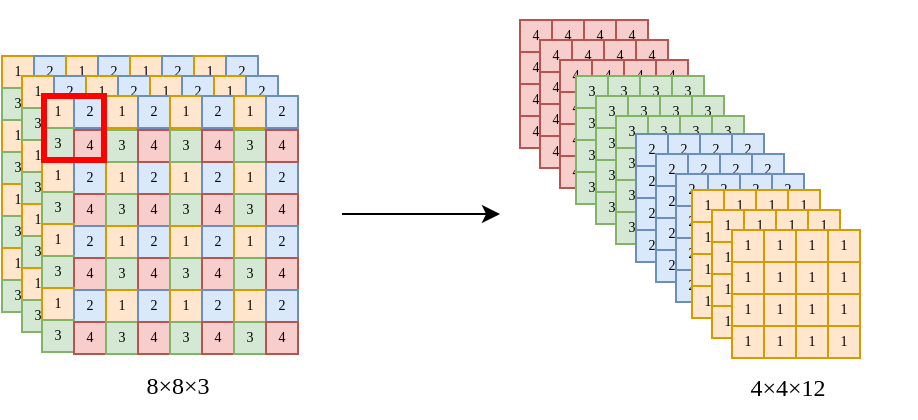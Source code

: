 <mxfile version="20.8.5" type="device"><diagram id="COhwopcOFA7Lcp23c7Ad" name="第 1 页"><mxGraphModel dx="794" dy="-3086" grid="1" gridSize="10" guides="1" tooltips="1" connect="1" arrows="1" fold="1" page="1" pageScale="1" pageWidth="827" pageHeight="1169" math="0" shadow="0"><root><mxCell id="0"/><mxCell id="1" parent="0"/><mxCell id="rGtFDphqGbAMNZeCSjo3-1" value="1" style="whiteSpace=wrap;html=1;aspect=fixed;fillColor=#ffe6cc;strokeColor=#d79b00;fontFamily=Times New Roman;fontSize=7;" parent="1" vertex="1"><mxGeometry x="250" y="3690" width="16" height="16" as="geometry"/></mxCell><mxCell id="rGtFDphqGbAMNZeCSjo3-2" value="2" style="whiteSpace=wrap;html=1;aspect=fixed;fillColor=#dae8fc;strokeColor=#6c8ebf;fontFamily=Times New Roman;fontSize=7;" parent="1" vertex="1"><mxGeometry x="266" y="3690" width="16" height="16" as="geometry"/></mxCell><mxCell id="rGtFDphqGbAMNZeCSjo3-3" value="1" style="whiteSpace=wrap;html=1;aspect=fixed;fillColor=#ffe6cc;strokeColor=#d79b00;fontFamily=Times New Roman;fontSize=7;" parent="1" vertex="1"><mxGeometry x="282" y="3690" width="16" height="16" as="geometry"/></mxCell><mxCell id="rGtFDphqGbAMNZeCSjo3-4" value="2" style="whiteSpace=wrap;html=1;aspect=fixed;fillColor=#dae8fc;strokeColor=#6c8ebf;fontFamily=Times New Roman;fontSize=7;" parent="1" vertex="1"><mxGeometry x="298" y="3690" width="16" height="16" as="geometry"/></mxCell><mxCell id="rGtFDphqGbAMNZeCSjo3-5" value="1" style="whiteSpace=wrap;html=1;aspect=fixed;fillColor=#ffe6cc;strokeColor=#d79b00;fontFamily=Times New Roman;fontSize=7;" parent="1" vertex="1"><mxGeometry x="314" y="3690" width="16" height="16" as="geometry"/></mxCell><mxCell id="rGtFDphqGbAMNZeCSjo3-6" value="2" style="whiteSpace=wrap;html=1;aspect=fixed;fillColor=#dae8fc;strokeColor=#6c8ebf;fontFamily=Times New Roman;fontSize=7;" parent="1" vertex="1"><mxGeometry x="330" y="3690" width="16" height="16" as="geometry"/></mxCell><mxCell id="rGtFDphqGbAMNZeCSjo3-7" value="1" style="whiteSpace=wrap;html=1;aspect=fixed;fillColor=#ffe6cc;strokeColor=#d79b00;fontFamily=Times New Roman;fontSize=7;" parent="1" vertex="1"><mxGeometry x="346" y="3690" width="16" height="16" as="geometry"/></mxCell><mxCell id="rGtFDphqGbAMNZeCSjo3-8" value="2" style="whiteSpace=wrap;html=1;aspect=fixed;fillColor=#dae8fc;strokeColor=#6c8ebf;fontFamily=Times New Roman;fontSize=7;" parent="1" vertex="1"><mxGeometry x="362" y="3690" width="16" height="16" as="geometry"/></mxCell><mxCell id="rGtFDphqGbAMNZeCSjo3-9" value="1" style="whiteSpace=wrap;html=1;aspect=fixed;fillColor=#ffe6cc;strokeColor=#d79b00;fontFamily=Times New Roman;fontSize=7;" parent="1" vertex="1"><mxGeometry x="250" y="3658" width="16" height="16" as="geometry"/></mxCell><mxCell id="rGtFDphqGbAMNZeCSjo3-10" value="2" style="whiteSpace=wrap;html=1;aspect=fixed;fillColor=#dae8fc;strokeColor=#6c8ebf;fontFamily=Times New Roman;fontSize=7;" parent="1" vertex="1"><mxGeometry x="266" y="3658" width="16" height="16" as="geometry"/></mxCell><mxCell id="rGtFDphqGbAMNZeCSjo3-11" value="1" style="whiteSpace=wrap;html=1;aspect=fixed;fillColor=#ffe6cc;strokeColor=#d79b00;fontFamily=Times New Roman;fontSize=7;" parent="1" vertex="1"><mxGeometry x="282" y="3658" width="16" height="16" as="geometry"/></mxCell><mxCell id="rGtFDphqGbAMNZeCSjo3-12" value="2" style="whiteSpace=wrap;html=1;aspect=fixed;fillColor=#dae8fc;strokeColor=#6c8ebf;fontFamily=Times New Roman;fontSize=7;" parent="1" vertex="1"><mxGeometry x="298" y="3658" width="16" height="16" as="geometry"/></mxCell><mxCell id="rGtFDphqGbAMNZeCSjo3-13" value="1" style="whiteSpace=wrap;html=1;aspect=fixed;fillColor=#ffe6cc;strokeColor=#d79b00;fontFamily=Times New Roman;fontSize=7;" parent="1" vertex="1"><mxGeometry x="314" y="3658" width="16" height="16" as="geometry"/></mxCell><mxCell id="rGtFDphqGbAMNZeCSjo3-14" value="2" style="whiteSpace=wrap;html=1;aspect=fixed;fillColor=#dae8fc;strokeColor=#6c8ebf;fontFamily=Times New Roman;fontSize=7;" parent="1" vertex="1"><mxGeometry x="330" y="3658" width="16" height="16" as="geometry"/></mxCell><mxCell id="rGtFDphqGbAMNZeCSjo3-15" value="1" style="whiteSpace=wrap;html=1;aspect=fixed;fillColor=#ffe6cc;strokeColor=#d79b00;fontFamily=Times New Roman;fontSize=7;" parent="1" vertex="1"><mxGeometry x="346" y="3658" width="16" height="16" as="geometry"/></mxCell><mxCell id="rGtFDphqGbAMNZeCSjo3-16" value="2" style="whiteSpace=wrap;html=1;aspect=fixed;fillColor=#dae8fc;strokeColor=#6c8ebf;fontFamily=Times New Roman;fontSize=7;" parent="1" vertex="1"><mxGeometry x="362" y="3658" width="16" height="16" as="geometry"/></mxCell><mxCell id="rGtFDphqGbAMNZeCSjo3-17" value="3" style="whiteSpace=wrap;html=1;aspect=fixed;fillColor=#d5e8d4;strokeColor=#82b366;fontFamily=Times New Roman;fontSize=7;" parent="1" vertex="1"><mxGeometry x="250" y="3674" width="16" height="16" as="geometry"/></mxCell><mxCell id="rGtFDphqGbAMNZeCSjo3-18" value="4" style="whiteSpace=wrap;html=1;aspect=fixed;fillColor=#f8cecc;strokeColor=#b85450;fontFamily=Times New Roman;fontSize=7;" parent="1" vertex="1"><mxGeometry x="266" y="3674" width="16" height="16" as="geometry"/></mxCell><mxCell id="rGtFDphqGbAMNZeCSjo3-19" value="3" style="whiteSpace=wrap;html=1;aspect=fixed;fillColor=#d5e8d4;strokeColor=#82b366;fontFamily=Times New Roman;fontSize=7;" parent="1" vertex="1"><mxGeometry x="282" y="3674" width="16" height="16" as="geometry"/></mxCell><mxCell id="rGtFDphqGbAMNZeCSjo3-20" value="4" style="whiteSpace=wrap;html=1;aspect=fixed;fillColor=#f8cecc;strokeColor=#b85450;fontFamily=Times New Roman;fontSize=7;" parent="1" vertex="1"><mxGeometry x="298" y="3674" width="16" height="16" as="geometry"/></mxCell><mxCell id="rGtFDphqGbAMNZeCSjo3-21" value="3" style="whiteSpace=wrap;html=1;aspect=fixed;fillColor=#d5e8d4;strokeColor=#82b366;fontFamily=Times New Roman;fontSize=7;" parent="1" vertex="1"><mxGeometry x="314" y="3674" width="16" height="16" as="geometry"/></mxCell><mxCell id="rGtFDphqGbAMNZeCSjo3-22" value="4" style="whiteSpace=wrap;html=1;aspect=fixed;fillColor=#f8cecc;strokeColor=#b85450;fontFamily=Times New Roman;fontSize=7;" parent="1" vertex="1"><mxGeometry x="330" y="3674" width="16" height="16" as="geometry"/></mxCell><mxCell id="rGtFDphqGbAMNZeCSjo3-23" value="3" style="whiteSpace=wrap;html=1;aspect=fixed;fillColor=#d5e8d4;strokeColor=#82b366;fontFamily=Times New Roman;fontSize=7;" parent="1" vertex="1"><mxGeometry x="346" y="3674" width="16" height="16" as="geometry"/></mxCell><mxCell id="rGtFDphqGbAMNZeCSjo3-24" value="4" style="whiteSpace=wrap;html=1;aspect=fixed;fillColor=#f8cecc;strokeColor=#b85450;fontFamily=Times New Roman;fontSize=7;" parent="1" vertex="1"><mxGeometry x="362" y="3674" width="16" height="16" as="geometry"/></mxCell><mxCell id="rGtFDphqGbAMNZeCSjo3-25" value="3" style="whiteSpace=wrap;html=1;aspect=fixed;fillColor=#d5e8d4;strokeColor=#82b366;fontFamily=Times New Roman;fontSize=7;" parent="1" vertex="1"><mxGeometry x="250" y="3706" width="16" height="16" as="geometry"/></mxCell><mxCell id="rGtFDphqGbAMNZeCSjo3-26" value="4" style="whiteSpace=wrap;html=1;aspect=fixed;fillColor=#f8cecc;strokeColor=#b85450;fontFamily=Times New Roman;fontSize=7;" parent="1" vertex="1"><mxGeometry x="266" y="3706" width="16" height="16" as="geometry"/></mxCell><mxCell id="rGtFDphqGbAMNZeCSjo3-27" value="3" style="whiteSpace=wrap;html=1;aspect=fixed;fillColor=#d5e8d4;strokeColor=#82b366;fontFamily=Times New Roman;fontSize=7;" parent="1" vertex="1"><mxGeometry x="282" y="3706" width="16" height="16" as="geometry"/></mxCell><mxCell id="rGtFDphqGbAMNZeCSjo3-28" value="4" style="whiteSpace=wrap;html=1;aspect=fixed;fillColor=#f8cecc;strokeColor=#b85450;fontFamily=Times New Roman;fontSize=7;" parent="1" vertex="1"><mxGeometry x="298" y="3707" width="16" height="16" as="geometry"/></mxCell><mxCell id="rGtFDphqGbAMNZeCSjo3-29" value="3" style="whiteSpace=wrap;html=1;aspect=fixed;fillColor=#d5e8d4;strokeColor=#82b366;fontFamily=Times New Roman;fontSize=7;" parent="1" vertex="1"><mxGeometry x="314" y="3707" width="16" height="16" as="geometry"/></mxCell><mxCell id="rGtFDphqGbAMNZeCSjo3-30" value="4" style="whiteSpace=wrap;html=1;aspect=fixed;fillColor=#f8cecc;strokeColor=#b85450;fontFamily=Times New Roman;fontSize=7;" parent="1" vertex="1"><mxGeometry x="330" y="3707" width="16" height="16" as="geometry"/></mxCell><mxCell id="rGtFDphqGbAMNZeCSjo3-31" value="3" style="whiteSpace=wrap;html=1;aspect=fixed;fillColor=#d5e8d4;strokeColor=#82b366;fontFamily=Times New Roman;fontSize=7;" parent="1" vertex="1"><mxGeometry x="346" y="3707" width="16" height="16" as="geometry"/></mxCell><mxCell id="rGtFDphqGbAMNZeCSjo3-32" value="4" style="whiteSpace=wrap;html=1;aspect=fixed;fillColor=#f8cecc;strokeColor=#b85450;fontFamily=Times New Roman;fontSize=7;" parent="1" vertex="1"><mxGeometry x="362" y="3707" width="16" height="16" as="geometry"/></mxCell><mxCell id="rGtFDphqGbAMNZeCSjo3-33" value="1" style="whiteSpace=wrap;html=1;aspect=fixed;fillColor=#ffe6cc;strokeColor=#d79b00;fontFamily=Times New Roman;fontSize=7;" parent="1" vertex="1"><mxGeometry x="250" y="3722" width="16" height="16" as="geometry"/></mxCell><mxCell id="rGtFDphqGbAMNZeCSjo3-34" value="2" style="whiteSpace=wrap;html=1;aspect=fixed;fillColor=#dae8fc;strokeColor=#6c8ebf;fontFamily=Times New Roman;fontSize=7;" parent="1" vertex="1"><mxGeometry x="266" y="3722" width="16" height="16" as="geometry"/></mxCell><mxCell id="rGtFDphqGbAMNZeCSjo3-35" value="1" style="whiteSpace=wrap;html=1;aspect=fixed;fillColor=#ffe6cc;strokeColor=#d79b00;fontFamily=Times New Roman;fontSize=7;" parent="1" vertex="1"><mxGeometry x="282" y="3722" width="16" height="16" as="geometry"/></mxCell><mxCell id="rGtFDphqGbAMNZeCSjo3-36" value="2" style="whiteSpace=wrap;html=1;aspect=fixed;fillColor=#dae8fc;strokeColor=#6c8ebf;fontFamily=Times New Roman;fontSize=7;" parent="1" vertex="1"><mxGeometry x="298" y="3723" width="16" height="16" as="geometry"/></mxCell><mxCell id="rGtFDphqGbAMNZeCSjo3-37" value="1" style="whiteSpace=wrap;html=1;aspect=fixed;fillColor=#ffe6cc;strokeColor=#d79b00;fontFamily=Times New Roman;fontSize=7;" parent="1" vertex="1"><mxGeometry x="314" y="3723" width="16" height="16" as="geometry"/></mxCell><mxCell id="rGtFDphqGbAMNZeCSjo3-38" value="2" style="whiteSpace=wrap;html=1;aspect=fixed;fillColor=#dae8fc;strokeColor=#6c8ebf;fontFamily=Times New Roman;fontSize=7;" parent="1" vertex="1"><mxGeometry x="330" y="3723" width="16" height="16" as="geometry"/></mxCell><mxCell id="rGtFDphqGbAMNZeCSjo3-39" value="1" style="whiteSpace=wrap;html=1;aspect=fixed;fillColor=#ffe6cc;strokeColor=#d79b00;fontFamily=Times New Roman;fontSize=7;" parent="1" vertex="1"><mxGeometry x="346" y="3723" width="16" height="16" as="geometry"/></mxCell><mxCell id="rGtFDphqGbAMNZeCSjo3-40" value="2" style="whiteSpace=wrap;html=1;aspect=fixed;fillColor=#dae8fc;strokeColor=#6c8ebf;fontFamily=Times New Roman;fontSize=7;" parent="1" vertex="1"><mxGeometry x="362" y="3723" width="16" height="16" as="geometry"/></mxCell><mxCell id="rGtFDphqGbAMNZeCSjo3-41" value="3" style="whiteSpace=wrap;html=1;aspect=fixed;fillColor=#d5e8d4;strokeColor=#82b366;fontFamily=Times New Roman;fontSize=7;" parent="1" vertex="1"><mxGeometry x="250" y="3738" width="16" height="16" as="geometry"/></mxCell><mxCell id="rGtFDphqGbAMNZeCSjo3-42" value="4" style="whiteSpace=wrap;html=1;aspect=fixed;fillColor=#f8cecc;strokeColor=#b85450;fontFamily=Times New Roman;fontSize=7;" parent="1" vertex="1"><mxGeometry x="266" y="3738" width="16" height="16" as="geometry"/></mxCell><mxCell id="rGtFDphqGbAMNZeCSjo3-43" value="3" style="whiteSpace=wrap;html=1;aspect=fixed;fillColor=#d5e8d4;strokeColor=#82b366;fontFamily=Times New Roman;fontSize=7;" parent="1" vertex="1"><mxGeometry x="282" y="3738" width="16" height="16" as="geometry"/></mxCell><mxCell id="rGtFDphqGbAMNZeCSjo3-44" value="4" style="whiteSpace=wrap;html=1;aspect=fixed;fillColor=#f8cecc;strokeColor=#b85450;fontFamily=Times New Roman;fontSize=7;" parent="1" vertex="1"><mxGeometry x="298" y="3739" width="16" height="16" as="geometry"/></mxCell><mxCell id="rGtFDphqGbAMNZeCSjo3-45" value="3" style="whiteSpace=wrap;html=1;aspect=fixed;fillColor=#d5e8d4;strokeColor=#82b366;fontFamily=Times New Roman;fontSize=7;" parent="1" vertex="1"><mxGeometry x="314" y="3739" width="16" height="16" as="geometry"/></mxCell><mxCell id="rGtFDphqGbAMNZeCSjo3-46" value="4" style="whiteSpace=wrap;html=1;aspect=fixed;fillColor=#f8cecc;strokeColor=#b85450;fontFamily=Times New Roman;fontSize=7;" parent="1" vertex="1"><mxGeometry x="330" y="3739" width="16" height="16" as="geometry"/></mxCell><mxCell id="rGtFDphqGbAMNZeCSjo3-47" value="3" style="whiteSpace=wrap;html=1;aspect=fixed;fillColor=#d5e8d4;strokeColor=#82b366;fontFamily=Times New Roman;fontSize=7;" parent="1" vertex="1"><mxGeometry x="346" y="3739" width="16" height="16" as="geometry"/></mxCell><mxCell id="rGtFDphqGbAMNZeCSjo3-48" value="4" style="whiteSpace=wrap;html=1;aspect=fixed;fillColor=#f8cecc;strokeColor=#b85450;fontFamily=Times New Roman;fontSize=7;" parent="1" vertex="1"><mxGeometry x="362" y="3739" width="16" height="16" as="geometry"/></mxCell><mxCell id="rGtFDphqGbAMNZeCSjo3-49" value="1" style="whiteSpace=wrap;html=1;aspect=fixed;fillColor=#ffe6cc;strokeColor=#d79b00;fontFamily=Times New Roman;fontSize=7;" parent="1" vertex="1"><mxGeometry x="250" y="3754" width="16" height="16" as="geometry"/></mxCell><mxCell id="rGtFDphqGbAMNZeCSjo3-50" value="2" style="whiteSpace=wrap;html=1;aspect=fixed;fillColor=#dae8fc;strokeColor=#6c8ebf;fontFamily=Times New Roman;fontSize=7;" parent="1" vertex="1"><mxGeometry x="266" y="3754" width="16" height="16" as="geometry"/></mxCell><mxCell id="rGtFDphqGbAMNZeCSjo3-51" value="1" style="whiteSpace=wrap;html=1;aspect=fixed;fillColor=#ffe6cc;strokeColor=#d79b00;fontFamily=Times New Roman;fontSize=7;" parent="1" vertex="1"><mxGeometry x="282" y="3754" width="16" height="16" as="geometry"/></mxCell><mxCell id="rGtFDphqGbAMNZeCSjo3-52" value="2" style="whiteSpace=wrap;html=1;aspect=fixed;fillColor=#dae8fc;strokeColor=#6c8ebf;fontFamily=Times New Roman;fontSize=7;" parent="1" vertex="1"><mxGeometry x="298" y="3755" width="16" height="16" as="geometry"/></mxCell><mxCell id="rGtFDphqGbAMNZeCSjo3-53" value="1" style="whiteSpace=wrap;html=1;aspect=fixed;fillColor=#ffe6cc;strokeColor=#d79b00;fontFamily=Times New Roman;fontSize=7;" parent="1" vertex="1"><mxGeometry x="314" y="3755" width="16" height="16" as="geometry"/></mxCell><mxCell id="rGtFDphqGbAMNZeCSjo3-54" value="2" style="whiteSpace=wrap;html=1;aspect=fixed;fillColor=#dae8fc;strokeColor=#6c8ebf;fontFamily=Times New Roman;fontSize=7;" parent="1" vertex="1"><mxGeometry x="330" y="3755" width="16" height="16" as="geometry"/></mxCell><mxCell id="rGtFDphqGbAMNZeCSjo3-55" value="1" style="whiteSpace=wrap;html=1;aspect=fixed;fillColor=#ffe6cc;strokeColor=#d79b00;fontFamily=Times New Roman;fontSize=7;" parent="1" vertex="1"><mxGeometry x="346" y="3755" width="16" height="16" as="geometry"/></mxCell><mxCell id="rGtFDphqGbAMNZeCSjo3-56" value="2" style="whiteSpace=wrap;html=1;aspect=fixed;fillColor=#dae8fc;strokeColor=#6c8ebf;fontFamily=Times New Roman;fontSize=7;" parent="1" vertex="1"><mxGeometry x="362" y="3755" width="16" height="16" as="geometry"/></mxCell><mxCell id="rGtFDphqGbAMNZeCSjo3-57" value="3" style="whiteSpace=wrap;html=1;aspect=fixed;fillColor=#d5e8d4;strokeColor=#82b366;fontFamily=Times New Roman;fontSize=7;" parent="1" vertex="1"><mxGeometry x="250" y="3770" width="16" height="16" as="geometry"/></mxCell><mxCell id="rGtFDphqGbAMNZeCSjo3-58" value="4" style="whiteSpace=wrap;html=1;aspect=fixed;fillColor=#f8cecc;strokeColor=#b85450;fontFamily=Times New Roman;fontSize=7;" parent="1" vertex="1"><mxGeometry x="266" y="3770" width="16" height="16" as="geometry"/></mxCell><mxCell id="rGtFDphqGbAMNZeCSjo3-59" value="3" style="whiteSpace=wrap;html=1;aspect=fixed;fillColor=#d5e8d4;strokeColor=#82b366;fontFamily=Times New Roman;fontSize=7;" parent="1" vertex="1"><mxGeometry x="282" y="3770" width="16" height="16" as="geometry"/></mxCell><mxCell id="rGtFDphqGbAMNZeCSjo3-60" value="4" style="whiteSpace=wrap;html=1;aspect=fixed;fillColor=#f8cecc;strokeColor=#b85450;fontFamily=Times New Roman;fontSize=7;" parent="1" vertex="1"><mxGeometry x="298" y="3771" width="16" height="16" as="geometry"/></mxCell><mxCell id="rGtFDphqGbAMNZeCSjo3-61" value="3" style="whiteSpace=wrap;html=1;aspect=fixed;fillColor=#d5e8d4;strokeColor=#82b366;fontFamily=Times New Roman;fontSize=7;" parent="1" vertex="1"><mxGeometry x="314" y="3771" width="16" height="16" as="geometry"/></mxCell><mxCell id="rGtFDphqGbAMNZeCSjo3-62" value="4" style="whiteSpace=wrap;html=1;aspect=fixed;fillColor=#f8cecc;strokeColor=#b85450;fontFamily=Times New Roman;fontSize=7;" parent="1" vertex="1"><mxGeometry x="330" y="3771" width="16" height="16" as="geometry"/></mxCell><mxCell id="rGtFDphqGbAMNZeCSjo3-63" value="3" style="whiteSpace=wrap;html=1;aspect=fixed;fillColor=#d5e8d4;strokeColor=#82b366;fontFamily=Times New Roman;fontSize=7;" parent="1" vertex="1"><mxGeometry x="346" y="3771" width="16" height="16" as="geometry"/></mxCell><mxCell id="rGtFDphqGbAMNZeCSjo3-64" value="4" style="whiteSpace=wrap;html=1;aspect=fixed;fillColor=#f8cecc;strokeColor=#b85450;fontFamily=Times New Roman;fontSize=7;" parent="1" vertex="1"><mxGeometry x="362" y="3771" width="16" height="16" as="geometry"/></mxCell><mxCell id="rGtFDphqGbAMNZeCSjo3-65" value="" style="group;fontFamily=Times New Roman;fontSize=7;" parent="1" vertex="1" connectable="0"><mxGeometry x="499" y="3630" width="208" height="209" as="geometry"/></mxCell><mxCell id="rGtFDphqGbAMNZeCSjo3-66" value="" style="group;fontFamily=Times New Roman;fontSize=7;" parent="rGtFDphqGbAMNZeCSjo3-65" vertex="1" connectable="0"><mxGeometry width="64" height="64" as="geometry"/></mxCell><mxCell id="rGtFDphqGbAMNZeCSjo3-67" value="4" style="whiteSpace=wrap;html=1;aspect=fixed;fillColor=#f8cecc;strokeColor=#b85450;fontFamily=Times New Roman;fontSize=7;" parent="rGtFDphqGbAMNZeCSjo3-66" vertex="1"><mxGeometry x="16" y="16" width="16" height="16" as="geometry"/></mxCell><mxCell id="rGtFDphqGbAMNZeCSjo3-68" value="4" style="whiteSpace=wrap;html=1;aspect=fixed;fillColor=#f8cecc;strokeColor=#b85450;fontFamily=Times New Roman;fontSize=7;" parent="rGtFDphqGbAMNZeCSjo3-66" vertex="1"><mxGeometry x="32" y="16" width="16" height="16" as="geometry"/></mxCell><mxCell id="rGtFDphqGbAMNZeCSjo3-69" value="4" style="whiteSpace=wrap;html=1;aspect=fixed;fillColor=#f8cecc;strokeColor=#b85450;fontFamily=Times New Roman;fontSize=7;" parent="rGtFDphqGbAMNZeCSjo3-66" vertex="1"><mxGeometry x="48" y="16" width="16" height="16" as="geometry"/></mxCell><mxCell id="rGtFDphqGbAMNZeCSjo3-70" value="4" style="whiteSpace=wrap;html=1;aspect=fixed;fillColor=#f8cecc;strokeColor=#b85450;fontFamily=Times New Roman;fontSize=7;" parent="rGtFDphqGbAMNZeCSjo3-66" vertex="1"><mxGeometry x="16" y="32" width="16" height="16" as="geometry"/></mxCell><mxCell id="rGtFDphqGbAMNZeCSjo3-71" value="4" style="whiteSpace=wrap;html=1;aspect=fixed;fillColor=#f8cecc;strokeColor=#b85450;fontFamily=Times New Roman;fontSize=7;" parent="rGtFDphqGbAMNZeCSjo3-66" vertex="1"><mxGeometry x="32" y="32" width="16" height="16" as="geometry"/></mxCell><mxCell id="rGtFDphqGbAMNZeCSjo3-72" value="4" style="whiteSpace=wrap;html=1;aspect=fixed;fillColor=#f8cecc;strokeColor=#b85450;fontFamily=Times New Roman;fontSize=7;" parent="rGtFDphqGbAMNZeCSjo3-66" vertex="1"><mxGeometry x="48" y="32" width="16" height="16" as="geometry"/></mxCell><mxCell id="rGtFDphqGbAMNZeCSjo3-73" value="4" style="whiteSpace=wrap;html=1;aspect=fixed;fillColor=#f8cecc;strokeColor=#b85450;fontFamily=Times New Roman;fontSize=7;" parent="rGtFDphqGbAMNZeCSjo3-66" vertex="1"><mxGeometry x="16" y="48" width="16" height="16" as="geometry"/></mxCell><mxCell id="rGtFDphqGbAMNZeCSjo3-74" value="4" style="whiteSpace=wrap;html=1;aspect=fixed;fillColor=#f8cecc;strokeColor=#b85450;fontFamily=Times New Roman;fontSize=7;" parent="rGtFDphqGbAMNZeCSjo3-66" vertex="1"><mxGeometry x="32" y="48" width="16" height="16" as="geometry"/></mxCell><mxCell id="rGtFDphqGbAMNZeCSjo3-75" value="4" style="whiteSpace=wrap;html=1;aspect=fixed;fillColor=#f8cecc;strokeColor=#b85450;fontFamily=Times New Roman;fontSize=7;" parent="rGtFDphqGbAMNZeCSjo3-66" vertex="1"><mxGeometry x="48" y="48" width="16" height="16" as="geometry"/></mxCell><mxCell id="rGtFDphqGbAMNZeCSjo3-76" value="" style="group;fontFamily=Times New Roman;fontSize=7;" parent="rGtFDphqGbAMNZeCSjo3-65" vertex="1" connectable="0"><mxGeometry x="10" y="10" width="64" height="64" as="geometry"/></mxCell><mxCell id="rGtFDphqGbAMNZeCSjo3-77" value="4" style="whiteSpace=wrap;html=1;aspect=fixed;fillColor=#f8cecc;strokeColor=#b85450;fontFamily=Times New Roman;fontSize=7;" parent="rGtFDphqGbAMNZeCSjo3-76" vertex="1"><mxGeometry width="16" height="16" as="geometry"/></mxCell><mxCell id="rGtFDphqGbAMNZeCSjo3-78" value="4" style="whiteSpace=wrap;html=1;aspect=fixed;fillColor=#f8cecc;strokeColor=#b85450;fontFamily=Times New Roman;fontSize=7;" parent="rGtFDphqGbAMNZeCSjo3-76" vertex="1"><mxGeometry x="16" width="16" height="16" as="geometry"/></mxCell><mxCell id="rGtFDphqGbAMNZeCSjo3-79" value="4" style="whiteSpace=wrap;html=1;aspect=fixed;fillColor=#f8cecc;strokeColor=#b85450;fontFamily=Times New Roman;fontSize=7;" parent="rGtFDphqGbAMNZeCSjo3-76" vertex="1"><mxGeometry x="32" width="16" height="16" as="geometry"/></mxCell><mxCell id="rGtFDphqGbAMNZeCSjo3-80" value="4" style="whiteSpace=wrap;html=1;aspect=fixed;fillColor=#f8cecc;strokeColor=#b85450;fontFamily=Times New Roman;fontSize=7;" parent="rGtFDphqGbAMNZeCSjo3-76" vertex="1"><mxGeometry x="48" width="16" height="16" as="geometry"/></mxCell><mxCell id="rGtFDphqGbAMNZeCSjo3-81" value="4" style="whiteSpace=wrap;html=1;aspect=fixed;fillColor=#f8cecc;strokeColor=#b85450;fontFamily=Times New Roman;fontSize=7;" parent="rGtFDphqGbAMNZeCSjo3-76" vertex="1"><mxGeometry y="16" width="16" height="16" as="geometry"/></mxCell><mxCell id="rGtFDphqGbAMNZeCSjo3-82" value="4" style="whiteSpace=wrap;html=1;aspect=fixed;fillColor=#f8cecc;strokeColor=#b85450;fontFamily=Times New Roman;fontSize=7;" parent="rGtFDphqGbAMNZeCSjo3-76" vertex="1"><mxGeometry x="16" y="16" width="16" height="16" as="geometry"/></mxCell><mxCell id="rGtFDphqGbAMNZeCSjo3-83" value="4" style="whiteSpace=wrap;html=1;aspect=fixed;fillColor=#f8cecc;strokeColor=#b85450;fontFamily=Times New Roman;fontSize=7;" parent="rGtFDphqGbAMNZeCSjo3-76" vertex="1"><mxGeometry x="32" y="16" width="16" height="16" as="geometry"/></mxCell><mxCell id="rGtFDphqGbAMNZeCSjo3-84" value="4" style="whiteSpace=wrap;html=1;aspect=fixed;fillColor=#f8cecc;strokeColor=#b85450;fontFamily=Times New Roman;fontSize=7;" parent="rGtFDphqGbAMNZeCSjo3-76" vertex="1"><mxGeometry x="48" y="16" width="16" height="16" as="geometry"/></mxCell><mxCell id="rGtFDphqGbAMNZeCSjo3-85" value="4" style="whiteSpace=wrap;html=1;aspect=fixed;fillColor=#f8cecc;strokeColor=#b85450;fontFamily=Times New Roman;fontSize=7;" parent="rGtFDphqGbAMNZeCSjo3-76" vertex="1"><mxGeometry y="32" width="16" height="16" as="geometry"/></mxCell><mxCell id="rGtFDphqGbAMNZeCSjo3-86" value="4" style="whiteSpace=wrap;html=1;aspect=fixed;fillColor=#f8cecc;strokeColor=#b85450;fontFamily=Times New Roman;fontSize=7;" parent="rGtFDphqGbAMNZeCSjo3-76" vertex="1"><mxGeometry x="16" y="32" width="16" height="16" as="geometry"/></mxCell><mxCell id="rGtFDphqGbAMNZeCSjo3-87" value="4" style="whiteSpace=wrap;html=1;aspect=fixed;fillColor=#f8cecc;strokeColor=#b85450;fontFamily=Times New Roman;fontSize=7;" parent="rGtFDphqGbAMNZeCSjo3-76" vertex="1"><mxGeometry x="32" y="32" width="16" height="16" as="geometry"/></mxCell><mxCell id="rGtFDphqGbAMNZeCSjo3-88" value="4" style="whiteSpace=wrap;html=1;aspect=fixed;fillColor=#f8cecc;strokeColor=#b85450;fontFamily=Times New Roman;fontSize=7;" parent="rGtFDphqGbAMNZeCSjo3-76" vertex="1"><mxGeometry x="48" y="32" width="16" height="16" as="geometry"/></mxCell><mxCell id="rGtFDphqGbAMNZeCSjo3-89" value="4" style="whiteSpace=wrap;html=1;aspect=fixed;fillColor=#f8cecc;strokeColor=#b85450;fontFamily=Times New Roman;fontSize=7;" parent="rGtFDphqGbAMNZeCSjo3-76" vertex="1"><mxGeometry y="48" width="16" height="16" as="geometry"/></mxCell><mxCell id="rGtFDphqGbAMNZeCSjo3-90" value="4" style="whiteSpace=wrap;html=1;aspect=fixed;fillColor=#f8cecc;strokeColor=#b85450;fontFamily=Times New Roman;fontSize=7;" parent="rGtFDphqGbAMNZeCSjo3-76" vertex="1"><mxGeometry x="16" y="48" width="16" height="16" as="geometry"/></mxCell><mxCell id="rGtFDphqGbAMNZeCSjo3-91" value="4" style="whiteSpace=wrap;html=1;aspect=fixed;fillColor=#f8cecc;strokeColor=#b85450;fontFamily=Times New Roman;fontSize=7;" parent="rGtFDphqGbAMNZeCSjo3-76" vertex="1"><mxGeometry x="32" y="48" width="16" height="16" as="geometry"/></mxCell><mxCell id="rGtFDphqGbAMNZeCSjo3-92" value="4" style="whiteSpace=wrap;html=1;aspect=fixed;fillColor=#f8cecc;strokeColor=#b85450;fontFamily=Times New Roman;fontSize=7;" parent="rGtFDphqGbAMNZeCSjo3-76" vertex="1"><mxGeometry x="48" y="48" width="16" height="16" as="geometry"/></mxCell><mxCell id="rGtFDphqGbAMNZeCSjo3-93" value="" style="group;fontFamily=Times New Roman;fontSize=7;" parent="rGtFDphqGbAMNZeCSjo3-65" vertex="1" connectable="0"><mxGeometry x="20" y="20" width="64" height="64" as="geometry"/></mxCell><mxCell id="rGtFDphqGbAMNZeCSjo3-94" value="4" style="whiteSpace=wrap;html=1;aspect=fixed;fillColor=#f8cecc;strokeColor=#b85450;fontFamily=Times New Roman;fontSize=7;" parent="rGtFDphqGbAMNZeCSjo3-93" vertex="1"><mxGeometry width="16" height="16" as="geometry"/></mxCell><mxCell id="rGtFDphqGbAMNZeCSjo3-95" value="4" style="whiteSpace=wrap;html=1;aspect=fixed;fillColor=#f8cecc;strokeColor=#b85450;fontFamily=Times New Roman;fontSize=7;" parent="rGtFDphqGbAMNZeCSjo3-93" vertex="1"><mxGeometry x="16" width="16" height="16" as="geometry"/></mxCell><mxCell id="rGtFDphqGbAMNZeCSjo3-96" value="4" style="whiteSpace=wrap;html=1;aspect=fixed;fillColor=#f8cecc;strokeColor=#b85450;fontFamily=Times New Roman;fontSize=7;" parent="rGtFDphqGbAMNZeCSjo3-93" vertex="1"><mxGeometry x="32" width="16" height="16" as="geometry"/></mxCell><mxCell id="rGtFDphqGbAMNZeCSjo3-97" value="4" style="whiteSpace=wrap;html=1;aspect=fixed;fillColor=#f8cecc;strokeColor=#b85450;fontFamily=Times New Roman;fontSize=7;" parent="rGtFDphqGbAMNZeCSjo3-93" vertex="1"><mxGeometry x="48" width="16" height="16" as="geometry"/></mxCell><mxCell id="rGtFDphqGbAMNZeCSjo3-98" value="4" style="whiteSpace=wrap;html=1;aspect=fixed;fillColor=#f8cecc;strokeColor=#b85450;fontFamily=Times New Roman;fontSize=7;" parent="rGtFDphqGbAMNZeCSjo3-93" vertex="1"><mxGeometry y="16" width="16" height="16" as="geometry"/></mxCell><mxCell id="rGtFDphqGbAMNZeCSjo3-99" value="4" style="whiteSpace=wrap;html=1;aspect=fixed;fillColor=#f8cecc;strokeColor=#b85450;fontFamily=Times New Roman;fontSize=7;" parent="rGtFDphqGbAMNZeCSjo3-93" vertex="1"><mxGeometry x="16" y="16" width="16" height="16" as="geometry"/></mxCell><mxCell id="rGtFDphqGbAMNZeCSjo3-100" value="4" style="whiteSpace=wrap;html=1;aspect=fixed;fillColor=#f8cecc;strokeColor=#b85450;fontFamily=Times New Roman;fontSize=7;" parent="rGtFDphqGbAMNZeCSjo3-93" vertex="1"><mxGeometry x="32" y="16" width="16" height="16" as="geometry"/></mxCell><mxCell id="rGtFDphqGbAMNZeCSjo3-101" value="4" style="whiteSpace=wrap;html=1;aspect=fixed;fillColor=#f8cecc;strokeColor=#b85450;fontFamily=Times New Roman;fontSize=7;" parent="rGtFDphqGbAMNZeCSjo3-93" vertex="1"><mxGeometry x="48" y="16" width="16" height="16" as="geometry"/></mxCell><mxCell id="rGtFDphqGbAMNZeCSjo3-102" value="4" style="whiteSpace=wrap;html=1;aspect=fixed;fillColor=#f8cecc;strokeColor=#b85450;fontFamily=Times New Roman;fontSize=7;" parent="rGtFDphqGbAMNZeCSjo3-93" vertex="1"><mxGeometry y="32" width="16" height="16" as="geometry"/></mxCell><mxCell id="rGtFDphqGbAMNZeCSjo3-103" value="4" style="whiteSpace=wrap;html=1;aspect=fixed;fillColor=#f8cecc;strokeColor=#b85450;fontFamily=Times New Roman;fontSize=7;" parent="rGtFDphqGbAMNZeCSjo3-93" vertex="1"><mxGeometry x="16" y="32" width="16" height="16" as="geometry"/></mxCell><mxCell id="rGtFDphqGbAMNZeCSjo3-104" value="4" style="whiteSpace=wrap;html=1;aspect=fixed;fillColor=#f8cecc;strokeColor=#b85450;fontFamily=Times New Roman;fontSize=7;" parent="rGtFDphqGbAMNZeCSjo3-93" vertex="1"><mxGeometry x="32" y="32" width="16" height="16" as="geometry"/></mxCell><mxCell id="rGtFDphqGbAMNZeCSjo3-105" value="4" style="whiteSpace=wrap;html=1;aspect=fixed;fillColor=#f8cecc;strokeColor=#b85450;fontFamily=Times New Roman;fontSize=7;" parent="rGtFDphqGbAMNZeCSjo3-93" vertex="1"><mxGeometry x="48" y="32" width="16" height="16" as="geometry"/></mxCell><mxCell id="rGtFDphqGbAMNZeCSjo3-106" value="4" style="whiteSpace=wrap;html=1;aspect=fixed;fillColor=#f8cecc;strokeColor=#b85450;fontFamily=Times New Roman;fontSize=7;" parent="rGtFDphqGbAMNZeCSjo3-93" vertex="1"><mxGeometry y="48" width="16" height="16" as="geometry"/></mxCell><mxCell id="rGtFDphqGbAMNZeCSjo3-107" value="4" style="whiteSpace=wrap;html=1;aspect=fixed;fillColor=#f8cecc;strokeColor=#b85450;fontFamily=Times New Roman;fontSize=7;" parent="rGtFDphqGbAMNZeCSjo3-93" vertex="1"><mxGeometry x="16" y="48" width="16" height="16" as="geometry"/></mxCell><mxCell id="rGtFDphqGbAMNZeCSjo3-108" value="4" style="whiteSpace=wrap;html=1;aspect=fixed;fillColor=#f8cecc;strokeColor=#b85450;fontFamily=Times New Roman;fontSize=7;" parent="rGtFDphqGbAMNZeCSjo3-93" vertex="1"><mxGeometry x="32" y="48" width="16" height="16" as="geometry"/></mxCell><mxCell id="rGtFDphqGbAMNZeCSjo3-109" value="" style="group;fontFamily=Times New Roman;fontSize=7;" parent="rGtFDphqGbAMNZeCSjo3-65" vertex="1" connectable="0"><mxGeometry x="30" y="30" width="72" height="72" as="geometry"/></mxCell><mxCell id="rGtFDphqGbAMNZeCSjo3-110" value="4" style="whiteSpace=wrap;html=1;aspect=fixed;fillColor=#f8cecc;strokeColor=#b85450;fontFamily=Times New Roman;fontSize=7;" parent="rGtFDphqGbAMNZeCSjo3-109" vertex="1"><mxGeometry width="16" height="16" as="geometry"/></mxCell><mxCell id="rGtFDphqGbAMNZeCSjo3-111" value="4" style="whiteSpace=wrap;html=1;aspect=fixed;fillColor=#f8cecc;strokeColor=#b85450;fontFamily=Times New Roman;fontSize=7;" parent="rGtFDphqGbAMNZeCSjo3-109" vertex="1"><mxGeometry x="16" width="16" height="16" as="geometry"/></mxCell><mxCell id="rGtFDphqGbAMNZeCSjo3-112" value="4" style="whiteSpace=wrap;html=1;aspect=fixed;fillColor=#f8cecc;strokeColor=#b85450;fontFamily=Times New Roman;fontSize=7;" parent="rGtFDphqGbAMNZeCSjo3-109" vertex="1"><mxGeometry x="32" width="16" height="16" as="geometry"/></mxCell><mxCell id="rGtFDphqGbAMNZeCSjo3-113" value="4" style="whiteSpace=wrap;html=1;aspect=fixed;fillColor=#f8cecc;strokeColor=#b85450;fontFamily=Times New Roman;fontSize=7;" parent="rGtFDphqGbAMNZeCSjo3-109" vertex="1"><mxGeometry x="48" width="16" height="16" as="geometry"/></mxCell><mxCell id="rGtFDphqGbAMNZeCSjo3-114" value="4" style="whiteSpace=wrap;html=1;aspect=fixed;fillColor=#f8cecc;strokeColor=#b85450;fontFamily=Times New Roman;fontSize=7;" parent="rGtFDphqGbAMNZeCSjo3-109" vertex="1"><mxGeometry y="16" width="16" height="16" as="geometry"/></mxCell><mxCell id="rGtFDphqGbAMNZeCSjo3-115" value="4" style="whiteSpace=wrap;html=1;aspect=fixed;fillColor=#f8cecc;strokeColor=#b85450;fontFamily=Times New Roman;fontSize=7;" parent="rGtFDphqGbAMNZeCSjo3-109" vertex="1"><mxGeometry x="16" y="16" width="16" height="16" as="geometry"/></mxCell><mxCell id="rGtFDphqGbAMNZeCSjo3-116" value="4" style="whiteSpace=wrap;html=1;aspect=fixed;fillColor=#f8cecc;strokeColor=#b85450;fontFamily=Times New Roman;fontSize=7;" parent="rGtFDphqGbAMNZeCSjo3-109" vertex="1"><mxGeometry x="32" y="16" width="16" height="16" as="geometry"/></mxCell><mxCell id="rGtFDphqGbAMNZeCSjo3-117" value="4" style="whiteSpace=wrap;html=1;aspect=fixed;fillColor=#f8cecc;strokeColor=#b85450;fontFamily=Times New Roman;fontSize=7;" parent="rGtFDphqGbAMNZeCSjo3-109" vertex="1"><mxGeometry x="48" y="16" width="16" height="16" as="geometry"/></mxCell><mxCell id="rGtFDphqGbAMNZeCSjo3-118" value="4" style="whiteSpace=wrap;html=1;aspect=fixed;fillColor=#f8cecc;strokeColor=#b85450;fontFamily=Times New Roman;fontSize=7;" parent="rGtFDphqGbAMNZeCSjo3-109" vertex="1"><mxGeometry y="32" width="16" height="16" as="geometry"/></mxCell><mxCell id="rGtFDphqGbAMNZeCSjo3-119" value="4" style="whiteSpace=wrap;html=1;aspect=fixed;fillColor=#f8cecc;strokeColor=#b85450;fontFamily=Times New Roman;fontSize=7;" parent="rGtFDphqGbAMNZeCSjo3-109" vertex="1"><mxGeometry x="16" y="32" width="16" height="16" as="geometry"/></mxCell><mxCell id="rGtFDphqGbAMNZeCSjo3-120" value="4" style="whiteSpace=wrap;html=1;aspect=fixed;fillColor=#f8cecc;strokeColor=#b85450;fontFamily=Times New Roman;fontSize=7;" parent="rGtFDphqGbAMNZeCSjo3-109" vertex="1"><mxGeometry x="32" y="32" width="16" height="16" as="geometry"/></mxCell><mxCell id="rGtFDphqGbAMNZeCSjo3-121" value="4" style="whiteSpace=wrap;html=1;aspect=fixed;fillColor=#f8cecc;strokeColor=#b85450;fontFamily=Times New Roman;fontSize=7;" parent="rGtFDphqGbAMNZeCSjo3-109" vertex="1"><mxGeometry x="48" y="32" width="16" height="16" as="geometry"/></mxCell><mxCell id="rGtFDphqGbAMNZeCSjo3-122" value="4" style="whiteSpace=wrap;html=1;aspect=fixed;fillColor=#f8cecc;strokeColor=#b85450;fontFamily=Times New Roman;fontSize=7;" parent="rGtFDphqGbAMNZeCSjo3-109" vertex="1"><mxGeometry y="48" width="16" height="16" as="geometry"/></mxCell><mxCell id="rGtFDphqGbAMNZeCSjo3-123" value="4" style="whiteSpace=wrap;html=1;aspect=fixed;fillColor=#f8cecc;strokeColor=#b85450;fontFamily=Times New Roman;fontSize=7;" parent="rGtFDphqGbAMNZeCSjo3-109" vertex="1"><mxGeometry x="16" y="48" width="16" height="16" as="geometry"/></mxCell><mxCell id="rGtFDphqGbAMNZeCSjo3-124" value="" style="group;fontFamily=Times New Roman;fontSize=7;" parent="rGtFDphqGbAMNZeCSjo3-109" vertex="1" connectable="0"><mxGeometry x="8" y="8" width="64" height="64" as="geometry"/></mxCell><mxCell id="rGtFDphqGbAMNZeCSjo3-125" value="3" style="whiteSpace=wrap;html=1;aspect=fixed;fillColor=#d5e8d4;strokeColor=#82b366;fontFamily=Times New Roman;fontSize=7;" parent="rGtFDphqGbAMNZeCSjo3-124" vertex="1"><mxGeometry width="16" height="16" as="geometry"/></mxCell><mxCell id="rGtFDphqGbAMNZeCSjo3-126" value="3" style="whiteSpace=wrap;html=1;aspect=fixed;fillColor=#d5e8d4;strokeColor=#82b366;fontFamily=Times New Roman;fontSize=7;" parent="rGtFDphqGbAMNZeCSjo3-124" vertex="1"><mxGeometry x="16" width="16" height="16" as="geometry"/></mxCell><mxCell id="rGtFDphqGbAMNZeCSjo3-127" value="3" style="whiteSpace=wrap;html=1;aspect=fixed;fillColor=#d5e8d4;strokeColor=#82b366;fontFamily=Times New Roman;fontSize=7;" parent="rGtFDphqGbAMNZeCSjo3-124" vertex="1"><mxGeometry x="32" width="16" height="16" as="geometry"/></mxCell><mxCell id="rGtFDphqGbAMNZeCSjo3-128" value="3" style="whiteSpace=wrap;html=1;aspect=fixed;fillColor=#d5e8d4;strokeColor=#82b366;fontFamily=Times New Roman;fontSize=7;" parent="rGtFDphqGbAMNZeCSjo3-124" vertex="1"><mxGeometry x="48" width="16" height="16" as="geometry"/></mxCell><mxCell id="rGtFDphqGbAMNZeCSjo3-129" value="3" style="whiteSpace=wrap;html=1;aspect=fixed;fillColor=#d5e8d4;strokeColor=#82b366;fontFamily=Times New Roman;fontSize=7;" parent="rGtFDphqGbAMNZeCSjo3-124" vertex="1"><mxGeometry y="16" width="16" height="16" as="geometry"/></mxCell><mxCell id="rGtFDphqGbAMNZeCSjo3-130" value="3" style="whiteSpace=wrap;html=1;aspect=fixed;fillColor=#d5e8d4;strokeColor=#82b366;fontFamily=Times New Roman;fontSize=7;" parent="rGtFDphqGbAMNZeCSjo3-124" vertex="1"><mxGeometry x="16" y="16" width="16" height="16" as="geometry"/></mxCell><mxCell id="rGtFDphqGbAMNZeCSjo3-131" value="3" style="whiteSpace=wrap;html=1;aspect=fixed;fillColor=#d5e8d4;strokeColor=#82b366;fontFamily=Times New Roman;fontSize=7;" parent="rGtFDphqGbAMNZeCSjo3-124" vertex="1"><mxGeometry x="32" y="16" width="16" height="16" as="geometry"/></mxCell><mxCell id="rGtFDphqGbAMNZeCSjo3-132" value="3" style="whiteSpace=wrap;html=1;aspect=fixed;fillColor=#d5e8d4;strokeColor=#82b366;fontFamily=Times New Roman;fontSize=7;" parent="rGtFDphqGbAMNZeCSjo3-124" vertex="1"><mxGeometry x="48" y="16" width="16" height="16" as="geometry"/></mxCell><mxCell id="rGtFDphqGbAMNZeCSjo3-133" value="3" style="whiteSpace=wrap;html=1;aspect=fixed;fillColor=#d5e8d4;strokeColor=#82b366;fontFamily=Times New Roman;fontSize=7;" parent="rGtFDphqGbAMNZeCSjo3-124" vertex="1"><mxGeometry y="32" width="16" height="16" as="geometry"/></mxCell><mxCell id="rGtFDphqGbAMNZeCSjo3-134" value="3" style="whiteSpace=wrap;html=1;aspect=fixed;fillColor=#d5e8d4;strokeColor=#82b366;fontFamily=Times New Roman;fontSize=7;" parent="rGtFDphqGbAMNZeCSjo3-124" vertex="1"><mxGeometry x="16" y="32" width="16" height="16" as="geometry"/></mxCell><mxCell id="rGtFDphqGbAMNZeCSjo3-135" value="3" style="whiteSpace=wrap;html=1;aspect=fixed;fillColor=#d5e8d4;strokeColor=#82b366;fontFamily=Times New Roman;fontSize=7;" parent="rGtFDphqGbAMNZeCSjo3-124" vertex="1"><mxGeometry y="48" width="16" height="16" as="geometry"/></mxCell><mxCell id="rGtFDphqGbAMNZeCSjo3-136" value="3" style="whiteSpace=wrap;html=1;aspect=fixed;fillColor=#d5e8d4;strokeColor=#82b366;fontFamily=Times New Roman;fontSize=7;" parent="rGtFDphqGbAMNZeCSjo3-124" vertex="1"><mxGeometry x="16" y="48" width="16" height="16" as="geometry"/></mxCell><mxCell id="rGtFDphqGbAMNZeCSjo3-137" value="" style="group;fontFamily=Times New Roman;fontSize=7;" parent="rGtFDphqGbAMNZeCSjo3-65" vertex="1" connectable="0"><mxGeometry x="48" y="48" width="64" height="64" as="geometry"/></mxCell><mxCell id="rGtFDphqGbAMNZeCSjo3-138" value="3" style="whiteSpace=wrap;html=1;aspect=fixed;fillColor=#d5e8d4;strokeColor=#82b366;fontFamily=Times New Roman;fontSize=7;" parent="rGtFDphqGbAMNZeCSjo3-137" vertex="1"><mxGeometry width="16" height="16" as="geometry"/></mxCell><mxCell id="rGtFDphqGbAMNZeCSjo3-139" value="3" style="whiteSpace=wrap;html=1;aspect=fixed;fillColor=#d5e8d4;strokeColor=#82b366;fontFamily=Times New Roman;fontSize=7;" parent="rGtFDphqGbAMNZeCSjo3-137" vertex="1"><mxGeometry x="16" width="16" height="16" as="geometry"/></mxCell><mxCell id="rGtFDphqGbAMNZeCSjo3-140" value="3" style="whiteSpace=wrap;html=1;aspect=fixed;fillColor=#d5e8d4;strokeColor=#82b366;fontFamily=Times New Roman;fontSize=7;" parent="rGtFDphqGbAMNZeCSjo3-137" vertex="1"><mxGeometry x="32" width="16" height="16" as="geometry"/></mxCell><mxCell id="rGtFDphqGbAMNZeCSjo3-141" value="3" style="whiteSpace=wrap;html=1;aspect=fixed;fillColor=#d5e8d4;strokeColor=#82b366;fontFamily=Times New Roman;fontSize=7;" parent="rGtFDphqGbAMNZeCSjo3-137" vertex="1"><mxGeometry x="48" width="16" height="16" as="geometry"/></mxCell><mxCell id="rGtFDphqGbAMNZeCSjo3-142" value="3" style="whiteSpace=wrap;html=1;aspect=fixed;fillColor=#d5e8d4;strokeColor=#82b366;fontFamily=Times New Roman;fontSize=7;" parent="rGtFDphqGbAMNZeCSjo3-137" vertex="1"><mxGeometry y="16" width="16" height="16" as="geometry"/></mxCell><mxCell id="rGtFDphqGbAMNZeCSjo3-143" value="3" style="whiteSpace=wrap;html=1;aspect=fixed;fillColor=#d5e8d4;strokeColor=#82b366;fontFamily=Times New Roman;fontSize=7;" parent="rGtFDphqGbAMNZeCSjo3-137" vertex="1"><mxGeometry x="16" y="16" width="16" height="16" as="geometry"/></mxCell><mxCell id="rGtFDphqGbAMNZeCSjo3-144" value="3" style="whiteSpace=wrap;html=1;aspect=fixed;fillColor=#d5e8d4;strokeColor=#82b366;fontFamily=Times New Roman;fontSize=7;" parent="rGtFDphqGbAMNZeCSjo3-137" vertex="1"><mxGeometry y="32" width="16" height="16" as="geometry"/></mxCell><mxCell id="rGtFDphqGbAMNZeCSjo3-145" value="3" style="whiteSpace=wrap;html=1;aspect=fixed;fillColor=#d5e8d4;strokeColor=#82b366;fontFamily=Times New Roman;fontSize=7;" parent="rGtFDphqGbAMNZeCSjo3-137" vertex="1"><mxGeometry y="48" width="16" height="16" as="geometry"/></mxCell><mxCell id="rGtFDphqGbAMNZeCSjo3-146" value="" style="group;fontFamily=Times New Roman;fontSize=7;" parent="rGtFDphqGbAMNZeCSjo3-65" vertex="1" connectable="0"><mxGeometry x="58" y="58" width="64" height="64" as="geometry"/></mxCell><mxCell id="rGtFDphqGbAMNZeCSjo3-147" value="3" style="whiteSpace=wrap;html=1;aspect=fixed;fillColor=#d5e8d4;strokeColor=#82b366;fontFamily=Times New Roman;fontSize=7;" parent="rGtFDphqGbAMNZeCSjo3-146" vertex="1"><mxGeometry width="16" height="16" as="geometry"/></mxCell><mxCell id="rGtFDphqGbAMNZeCSjo3-148" value="3" style="whiteSpace=wrap;html=1;aspect=fixed;fillColor=#d5e8d4;strokeColor=#82b366;fontFamily=Times New Roman;fontSize=7;" parent="rGtFDphqGbAMNZeCSjo3-146" vertex="1"><mxGeometry x="16" width="16" height="16" as="geometry"/></mxCell><mxCell id="rGtFDphqGbAMNZeCSjo3-149" value="3" style="whiteSpace=wrap;html=1;aspect=fixed;fillColor=#d5e8d4;strokeColor=#82b366;fontFamily=Times New Roman;fontSize=7;" parent="rGtFDphqGbAMNZeCSjo3-146" vertex="1"><mxGeometry x="32" width="16" height="16" as="geometry"/></mxCell><mxCell id="rGtFDphqGbAMNZeCSjo3-150" value="3" style="whiteSpace=wrap;html=1;aspect=fixed;fillColor=#d5e8d4;strokeColor=#82b366;fontFamily=Times New Roman;fontSize=7;" parent="rGtFDphqGbAMNZeCSjo3-146" vertex="1"><mxGeometry x="48" width="16" height="16" as="geometry"/></mxCell><mxCell id="rGtFDphqGbAMNZeCSjo3-151" value="3" style="whiteSpace=wrap;html=1;aspect=fixed;fillColor=#d5e8d4;strokeColor=#82b366;fontFamily=Times New Roman;fontSize=7;" parent="rGtFDphqGbAMNZeCSjo3-146" vertex="1"><mxGeometry y="16" width="16" height="16" as="geometry"/></mxCell><mxCell id="rGtFDphqGbAMNZeCSjo3-152" value="3" style="whiteSpace=wrap;html=1;aspect=fixed;fillColor=#d5e8d4;strokeColor=#82b366;fontFamily=Times New Roman;fontSize=7;" parent="rGtFDphqGbAMNZeCSjo3-146" vertex="1"><mxGeometry y="32" width="16" height="16" as="geometry"/></mxCell><mxCell id="rGtFDphqGbAMNZeCSjo3-153" value="3" style="whiteSpace=wrap;html=1;aspect=fixed;fillColor=#d5e8d4;strokeColor=#82b366;fontFamily=Times New Roman;fontSize=7;" parent="rGtFDphqGbAMNZeCSjo3-146" vertex="1"><mxGeometry y="48" width="16" height="16" as="geometry"/></mxCell><mxCell id="rGtFDphqGbAMNZeCSjo3-154" value="4" style="whiteSpace=wrap;html=1;aspect=fixed;fillColor=#f8cecc;strokeColor=#b85450;fontFamily=Times New Roman;fontSize=7;" parent="rGtFDphqGbAMNZeCSjo3-65" vertex="1"><mxGeometry x="70" y="69" width="16" height="16" as="geometry"/></mxCell><mxCell id="rGtFDphqGbAMNZeCSjo3-155" value="3" style="whiteSpace=wrap;html=1;aspect=fixed;fillColor=#d5e8d4;strokeColor=#82b366;fontFamily=Times New Roman;fontSize=7;" parent="rGtFDphqGbAMNZeCSjo3-65" vertex="1"><mxGeometry x="78" y="77" width="16" height="16" as="geometry"/></mxCell><mxCell id="rGtFDphqGbAMNZeCSjo3-156" value="3" style="whiteSpace=wrap;html=1;aspect=fixed;fillColor=#d5e8d4;strokeColor=#82b366;fontFamily=Times New Roman;fontSize=7;" parent="rGtFDphqGbAMNZeCSjo3-65" vertex="1"><mxGeometry x="72" y="71" width="16" height="16" as="geometry"/></mxCell><mxCell id="rGtFDphqGbAMNZeCSjo3-157" value="3" style="whiteSpace=wrap;html=1;aspect=fixed;fillColor=#d5e8d4;strokeColor=#82b366;fontFamily=Times New Roman;fontSize=7;" parent="rGtFDphqGbAMNZeCSjo3-65" vertex="1"><mxGeometry x="88" y="71" width="16" height="16" as="geometry"/></mxCell><mxCell id="rGtFDphqGbAMNZeCSjo3-158" value="3" style="whiteSpace=wrap;html=1;aspect=fixed;fillColor=#d5e8d4;strokeColor=#82b366;fontFamily=Times New Roman;fontSize=7;" parent="rGtFDphqGbAMNZeCSjo3-65" vertex="1"><mxGeometry x="72" y="87" width="16" height="16" as="geometry"/></mxCell><mxCell id="rGtFDphqGbAMNZeCSjo3-159" value="3" style="whiteSpace=wrap;html=1;aspect=fixed;fillColor=#d5e8d4;strokeColor=#82b366;fontFamily=Times New Roman;fontSize=7;" parent="rGtFDphqGbAMNZeCSjo3-65" vertex="1"><mxGeometry x="88" y="87" width="16" height="16" as="geometry"/></mxCell><mxCell id="rGtFDphqGbAMNZeCSjo3-160" value="3" style="whiteSpace=wrap;html=1;aspect=fixed;fillColor=#d5e8d4;strokeColor=#82b366;fontFamily=Times New Roman;fontSize=7;" parent="rGtFDphqGbAMNZeCSjo3-65" vertex="1"><mxGeometry x="82" y="81" width="16" height="16" as="geometry"/></mxCell><mxCell id="rGtFDphqGbAMNZeCSjo3-161" value="3" style="whiteSpace=wrap;html=1;aspect=fixed;fillColor=#d5e8d4;strokeColor=#82b366;fontFamily=Times New Roman;fontSize=7;" parent="rGtFDphqGbAMNZeCSjo3-65" vertex="1"><mxGeometry x="98" y="81" width="16" height="16" as="geometry"/></mxCell><mxCell id="rGtFDphqGbAMNZeCSjo3-162" value="3" style="whiteSpace=wrap;html=1;aspect=fixed;fillColor=#d5e8d4;strokeColor=#82b366;fontFamily=Times New Roman;fontSize=7;" parent="rGtFDphqGbAMNZeCSjo3-65" vertex="1"><mxGeometry x="82" y="97" width="16" height="16" as="geometry"/></mxCell><mxCell id="rGtFDphqGbAMNZeCSjo3-163" value="3" style="whiteSpace=wrap;html=1;aspect=fixed;fillColor=#d5e8d4;strokeColor=#82b366;fontFamily=Times New Roman;fontSize=7;" parent="rGtFDphqGbAMNZeCSjo3-65" vertex="1"><mxGeometry x="98" y="97" width="16" height="16" as="geometry"/></mxCell><mxCell id="rGtFDphqGbAMNZeCSjo3-164" value="3" style="whiteSpace=wrap;html=1;aspect=fixed;fillColor=#d5e8d4;strokeColor=#82b366;fontFamily=Times New Roman;fontSize=7;" parent="rGtFDphqGbAMNZeCSjo3-65" vertex="1"><mxGeometry x="76" y="75" width="16" height="16" as="geometry"/></mxCell><mxCell id="rGtFDphqGbAMNZeCSjo3-165" value="3" style="whiteSpace=wrap;html=1;aspect=fixed;fillColor=#d5e8d4;strokeColor=#82b366;fontFamily=Times New Roman;fontSize=7;" parent="rGtFDphqGbAMNZeCSjo3-65" vertex="1"><mxGeometry x="92" y="75" width="16" height="16" as="geometry"/></mxCell><mxCell id="rGtFDphqGbAMNZeCSjo3-166" value="3" style="whiteSpace=wrap;html=1;aspect=fixed;fillColor=#d5e8d4;strokeColor=#82b366;fontFamily=Times New Roman;fontSize=7;" parent="rGtFDphqGbAMNZeCSjo3-65" vertex="1"><mxGeometry x="108" y="75" width="16" height="16" as="geometry"/></mxCell><mxCell id="rGtFDphqGbAMNZeCSjo3-167" value="3" style="whiteSpace=wrap;html=1;aspect=fixed;fillColor=#d5e8d4;strokeColor=#82b366;fontFamily=Times New Roman;fontSize=7;" parent="rGtFDphqGbAMNZeCSjo3-65" vertex="1"><mxGeometry x="76" y="91" width="16" height="16" as="geometry"/></mxCell><mxCell id="rGtFDphqGbAMNZeCSjo3-168" value="3" style="whiteSpace=wrap;html=1;aspect=fixed;fillColor=#d5e8d4;strokeColor=#82b366;fontFamily=Times New Roman;fontSize=7;" parent="rGtFDphqGbAMNZeCSjo3-65" vertex="1"><mxGeometry x="92" y="91" width="16" height="16" as="geometry"/></mxCell><mxCell id="rGtFDphqGbAMNZeCSjo3-169" value="3" style="whiteSpace=wrap;html=1;aspect=fixed;fillColor=#d5e8d4;strokeColor=#82b366;fontFamily=Times New Roman;fontSize=7;" parent="rGtFDphqGbAMNZeCSjo3-65" vertex="1"><mxGeometry x="108" y="91" width="16" height="16" as="geometry"/></mxCell><mxCell id="rGtFDphqGbAMNZeCSjo3-170" value="3" style="whiteSpace=wrap;html=1;aspect=fixed;fillColor=#d5e8d4;strokeColor=#82b366;fontFamily=Times New Roman;fontSize=7;" parent="rGtFDphqGbAMNZeCSjo3-65" vertex="1"><mxGeometry x="76" y="107" width="16" height="16" as="geometry"/></mxCell><mxCell id="rGtFDphqGbAMNZeCSjo3-171" value="3" style="whiteSpace=wrap;html=1;aspect=fixed;fillColor=#d5e8d4;strokeColor=#82b366;fontFamily=Times New Roman;fontSize=7;" parent="rGtFDphqGbAMNZeCSjo3-65" vertex="1"><mxGeometry x="92" y="107" width="16" height="16" as="geometry"/></mxCell><mxCell id="rGtFDphqGbAMNZeCSjo3-172" value="" style="group;fontFamily=Times New Roman;fontSize=7;" parent="rGtFDphqGbAMNZeCSjo3-65" vertex="1" connectable="0"><mxGeometry x="68" y="67" width="64" height="64" as="geometry"/></mxCell><mxCell id="rGtFDphqGbAMNZeCSjo3-173" value="2" style="whiteSpace=wrap;html=1;aspect=fixed;fillColor=#dae8fc;strokeColor=#6c8ebf;fontFamily=Times New Roman;fontSize=7;" parent="rGtFDphqGbAMNZeCSjo3-172" vertex="1"><mxGeometry width="16" height="16" as="geometry"/></mxCell><mxCell id="rGtFDphqGbAMNZeCSjo3-174" value="2" style="whiteSpace=wrap;html=1;aspect=fixed;fillColor=#dae8fc;strokeColor=#6c8ebf;fontFamily=Times New Roman;fontSize=7;" parent="rGtFDphqGbAMNZeCSjo3-172" vertex="1"><mxGeometry x="16" width="16" height="16" as="geometry"/></mxCell><mxCell id="rGtFDphqGbAMNZeCSjo3-175" value="2" style="whiteSpace=wrap;html=1;aspect=fixed;fillColor=#dae8fc;strokeColor=#6c8ebf;fontFamily=Times New Roman;fontSize=7;" parent="rGtFDphqGbAMNZeCSjo3-172" vertex="1"><mxGeometry x="32" width="16" height="16" as="geometry"/></mxCell><mxCell id="rGtFDphqGbAMNZeCSjo3-176" value="2" style="whiteSpace=wrap;html=1;aspect=fixed;fillColor=#dae8fc;strokeColor=#6c8ebf;fontFamily=Times New Roman;fontSize=7;" parent="rGtFDphqGbAMNZeCSjo3-172" vertex="1"><mxGeometry x="48" width="16" height="16" as="geometry"/></mxCell><mxCell id="rGtFDphqGbAMNZeCSjo3-177" value="2" style="whiteSpace=wrap;html=1;aspect=fixed;fillColor=#dae8fc;strokeColor=#6c8ebf;fontFamily=Times New Roman;fontSize=7;" parent="rGtFDphqGbAMNZeCSjo3-172" vertex="1"><mxGeometry y="16" width="16" height="16" as="geometry"/></mxCell><mxCell id="rGtFDphqGbAMNZeCSjo3-178" value="2" style="whiteSpace=wrap;html=1;aspect=fixed;fillColor=#dae8fc;strokeColor=#6c8ebf;fontFamily=Times New Roman;fontSize=7;" parent="rGtFDphqGbAMNZeCSjo3-172" vertex="1"><mxGeometry x="16" y="16" width="16" height="16" as="geometry"/></mxCell><mxCell id="rGtFDphqGbAMNZeCSjo3-179" value="2" style="whiteSpace=wrap;html=1;aspect=fixed;fillColor=#dae8fc;strokeColor=#6c8ebf;fontFamily=Times New Roman;fontSize=7;" parent="rGtFDphqGbAMNZeCSjo3-172" vertex="1"><mxGeometry x="32" y="16" width="16" height="16" as="geometry"/></mxCell><mxCell id="rGtFDphqGbAMNZeCSjo3-180" value="2" style="whiteSpace=wrap;html=1;aspect=fixed;fillColor=#dae8fc;strokeColor=#6c8ebf;fontFamily=Times New Roman;fontSize=7;" parent="rGtFDphqGbAMNZeCSjo3-172" vertex="1"><mxGeometry x="48" y="16" width="16" height="16" as="geometry"/></mxCell><mxCell id="rGtFDphqGbAMNZeCSjo3-181" value="2" style="whiteSpace=wrap;html=1;aspect=fixed;fillColor=#dae8fc;strokeColor=#6c8ebf;fontFamily=Times New Roman;fontSize=7;" parent="rGtFDphqGbAMNZeCSjo3-172" vertex="1"><mxGeometry y="32" width="16" height="16" as="geometry"/></mxCell><mxCell id="rGtFDphqGbAMNZeCSjo3-182" value="2" style="whiteSpace=wrap;html=1;aspect=fixed;fillColor=#dae8fc;strokeColor=#6c8ebf;fontFamily=Times New Roman;fontSize=7;" parent="rGtFDphqGbAMNZeCSjo3-172" vertex="1"><mxGeometry x="16" y="32" width="16" height="16" as="geometry"/></mxCell><mxCell id="rGtFDphqGbAMNZeCSjo3-183" value="2" style="whiteSpace=wrap;html=1;aspect=fixed;fillColor=#dae8fc;strokeColor=#6c8ebf;fontFamily=Times New Roman;fontSize=7;" parent="rGtFDphqGbAMNZeCSjo3-172" vertex="1"><mxGeometry x="32" y="32" width="16" height="16" as="geometry"/></mxCell><mxCell id="rGtFDphqGbAMNZeCSjo3-184" value="2" style="whiteSpace=wrap;html=1;aspect=fixed;fillColor=#dae8fc;strokeColor=#6c8ebf;fontFamily=Times New Roman;fontSize=7;" parent="rGtFDphqGbAMNZeCSjo3-172" vertex="1"><mxGeometry x="48" y="32" width="16" height="16" as="geometry"/></mxCell><mxCell id="rGtFDphqGbAMNZeCSjo3-185" value="2" style="whiteSpace=wrap;html=1;aspect=fixed;fillColor=#dae8fc;strokeColor=#6c8ebf;fontFamily=Times New Roman;fontSize=7;" parent="rGtFDphqGbAMNZeCSjo3-172" vertex="1"><mxGeometry y="48" width="16" height="16" as="geometry"/></mxCell><mxCell id="rGtFDphqGbAMNZeCSjo3-186" value="2" style="whiteSpace=wrap;html=1;aspect=fixed;fillColor=#dae8fc;strokeColor=#6c8ebf;fontFamily=Times New Roman;fontSize=7;" parent="rGtFDphqGbAMNZeCSjo3-172" vertex="1"><mxGeometry x="16" y="48" width="16" height="16" as="geometry"/></mxCell><mxCell id="rGtFDphqGbAMNZeCSjo3-187" value="2" style="whiteSpace=wrap;html=1;aspect=fixed;fillColor=#dae8fc;strokeColor=#6c8ebf;fontFamily=Times New Roman;fontSize=7;" parent="rGtFDphqGbAMNZeCSjo3-172" vertex="1"><mxGeometry x="32" y="48" width="16" height="16" as="geometry"/></mxCell><mxCell id="rGtFDphqGbAMNZeCSjo3-188" value="" style="group;fontFamily=Times New Roman;fontSize=7;" parent="rGtFDphqGbAMNZeCSjo3-65" vertex="1" connectable="0"><mxGeometry x="78" y="77" width="64" height="64" as="geometry"/></mxCell><mxCell id="rGtFDphqGbAMNZeCSjo3-189" value="2" style="whiteSpace=wrap;html=1;aspect=fixed;fillColor=#dae8fc;strokeColor=#6c8ebf;fontFamily=Times New Roman;fontSize=7;" parent="rGtFDphqGbAMNZeCSjo3-188" vertex="1"><mxGeometry width="16" height="16" as="geometry"/></mxCell><mxCell id="rGtFDphqGbAMNZeCSjo3-190" value="2" style="whiteSpace=wrap;html=1;aspect=fixed;fillColor=#dae8fc;strokeColor=#6c8ebf;fontFamily=Times New Roman;fontSize=7;" parent="rGtFDphqGbAMNZeCSjo3-188" vertex="1"><mxGeometry x="16" width="16" height="16" as="geometry"/></mxCell><mxCell id="rGtFDphqGbAMNZeCSjo3-191" value="2" style="whiteSpace=wrap;html=1;aspect=fixed;fillColor=#dae8fc;strokeColor=#6c8ebf;fontFamily=Times New Roman;fontSize=7;" parent="rGtFDphqGbAMNZeCSjo3-188" vertex="1"><mxGeometry x="32" width="16" height="16" as="geometry"/></mxCell><mxCell id="rGtFDphqGbAMNZeCSjo3-192" value="2" style="whiteSpace=wrap;html=1;aspect=fixed;fillColor=#dae8fc;strokeColor=#6c8ebf;fontFamily=Times New Roman;fontSize=7;" parent="rGtFDphqGbAMNZeCSjo3-188" vertex="1"><mxGeometry x="48" width="16" height="16" as="geometry"/></mxCell><mxCell id="rGtFDphqGbAMNZeCSjo3-193" value="2" style="whiteSpace=wrap;html=1;aspect=fixed;fillColor=#dae8fc;strokeColor=#6c8ebf;fontFamily=Times New Roman;fontSize=7;" parent="rGtFDphqGbAMNZeCSjo3-188" vertex="1"><mxGeometry y="16" width="16" height="16" as="geometry"/></mxCell><mxCell id="rGtFDphqGbAMNZeCSjo3-194" value="2" style="whiteSpace=wrap;html=1;aspect=fixed;fillColor=#dae8fc;strokeColor=#6c8ebf;fontFamily=Times New Roman;fontSize=7;" parent="rGtFDphqGbAMNZeCSjo3-188" vertex="1"><mxGeometry x="16" y="16" width="16" height="16" as="geometry"/></mxCell><mxCell id="rGtFDphqGbAMNZeCSjo3-195" value="2" style="whiteSpace=wrap;html=1;aspect=fixed;fillColor=#dae8fc;strokeColor=#6c8ebf;fontFamily=Times New Roman;fontSize=7;" parent="rGtFDphqGbAMNZeCSjo3-188" vertex="1"><mxGeometry x="32" y="16" width="16" height="16" as="geometry"/></mxCell><mxCell id="rGtFDphqGbAMNZeCSjo3-196" value="2" style="whiteSpace=wrap;html=1;aspect=fixed;fillColor=#dae8fc;strokeColor=#6c8ebf;fontFamily=Times New Roman;fontSize=7;" parent="rGtFDphqGbAMNZeCSjo3-188" vertex="1"><mxGeometry x="48" y="16" width="16" height="16" as="geometry"/></mxCell><mxCell id="rGtFDphqGbAMNZeCSjo3-197" value="2" style="whiteSpace=wrap;html=1;aspect=fixed;fillColor=#dae8fc;strokeColor=#6c8ebf;fontFamily=Times New Roman;fontSize=7;" parent="rGtFDphqGbAMNZeCSjo3-188" vertex="1"><mxGeometry y="32" width="16" height="16" as="geometry"/></mxCell><mxCell id="rGtFDphqGbAMNZeCSjo3-198" value="2" style="whiteSpace=wrap;html=1;aspect=fixed;fillColor=#dae8fc;strokeColor=#6c8ebf;fontFamily=Times New Roman;fontSize=7;" parent="rGtFDphqGbAMNZeCSjo3-188" vertex="1"><mxGeometry x="16" y="32" width="16" height="16" as="geometry"/></mxCell><mxCell id="rGtFDphqGbAMNZeCSjo3-199" value="2" style="whiteSpace=wrap;html=1;aspect=fixed;fillColor=#dae8fc;strokeColor=#6c8ebf;fontFamily=Times New Roman;fontSize=7;" parent="rGtFDphqGbAMNZeCSjo3-188" vertex="1"><mxGeometry y="48" width="16" height="16" as="geometry"/></mxCell><mxCell id="rGtFDphqGbAMNZeCSjo3-200" value="2" style="whiteSpace=wrap;html=1;aspect=fixed;fillColor=#dae8fc;strokeColor=#6c8ebf;fontFamily=Times New Roman;fontSize=7;" parent="rGtFDphqGbAMNZeCSjo3-188" vertex="1"><mxGeometry x="16" y="48" width="16" height="16" as="geometry"/></mxCell><mxCell id="rGtFDphqGbAMNZeCSjo3-201" value="" style="group;fontFamily=Times New Roman;fontSize=7;" parent="rGtFDphqGbAMNZeCSjo3-65" vertex="1" connectable="0"><mxGeometry x="88" y="87" width="64" height="64" as="geometry"/></mxCell><mxCell id="rGtFDphqGbAMNZeCSjo3-202" value="2" style="whiteSpace=wrap;html=1;aspect=fixed;fillColor=#dae8fc;strokeColor=#6c8ebf;fontFamily=Times New Roman;fontSize=7;" parent="rGtFDphqGbAMNZeCSjo3-201" vertex="1"><mxGeometry width="16" height="16" as="geometry"/></mxCell><mxCell id="rGtFDphqGbAMNZeCSjo3-203" value="2" style="whiteSpace=wrap;html=1;aspect=fixed;fillColor=#dae8fc;strokeColor=#6c8ebf;fontFamily=Times New Roman;fontSize=7;" parent="rGtFDphqGbAMNZeCSjo3-201" vertex="1"><mxGeometry x="16" width="16" height="16" as="geometry"/></mxCell><mxCell id="rGtFDphqGbAMNZeCSjo3-204" value="2" style="whiteSpace=wrap;html=1;aspect=fixed;fillColor=#dae8fc;strokeColor=#6c8ebf;fontFamily=Times New Roman;fontSize=7;" parent="rGtFDphqGbAMNZeCSjo3-201" vertex="1"><mxGeometry x="32" width="16" height="16" as="geometry"/></mxCell><mxCell id="rGtFDphqGbAMNZeCSjo3-205" value="2" style="whiteSpace=wrap;html=1;aspect=fixed;fillColor=#dae8fc;strokeColor=#6c8ebf;fontFamily=Times New Roman;fontSize=7;" parent="rGtFDphqGbAMNZeCSjo3-201" vertex="1"><mxGeometry x="48" width="16" height="16" as="geometry"/></mxCell><mxCell id="rGtFDphqGbAMNZeCSjo3-206" value="2" style="whiteSpace=wrap;html=1;aspect=fixed;fillColor=#dae8fc;strokeColor=#6c8ebf;fontFamily=Times New Roman;fontSize=7;" parent="rGtFDphqGbAMNZeCSjo3-201" vertex="1"><mxGeometry y="16" width="16" height="16" as="geometry"/></mxCell><mxCell id="rGtFDphqGbAMNZeCSjo3-207" value="2" style="whiteSpace=wrap;html=1;aspect=fixed;fillColor=#dae8fc;strokeColor=#6c8ebf;fontFamily=Times New Roman;fontSize=7;" parent="rGtFDphqGbAMNZeCSjo3-201" vertex="1"><mxGeometry x="16" y="16" width="16" height="16" as="geometry"/></mxCell><mxCell id="rGtFDphqGbAMNZeCSjo3-208" value="2" style="whiteSpace=wrap;html=1;aspect=fixed;fillColor=#dae8fc;strokeColor=#6c8ebf;fontFamily=Times New Roman;fontSize=7;" parent="rGtFDphqGbAMNZeCSjo3-201" vertex="1"><mxGeometry x="32" y="16" width="16" height="16" as="geometry"/></mxCell><mxCell id="rGtFDphqGbAMNZeCSjo3-209" value="2" style="whiteSpace=wrap;html=1;aspect=fixed;fillColor=#dae8fc;strokeColor=#6c8ebf;fontFamily=Times New Roman;fontSize=7;" parent="rGtFDphqGbAMNZeCSjo3-201" vertex="1"><mxGeometry x="48" y="16" width="16" height="16" as="geometry"/></mxCell><mxCell id="rGtFDphqGbAMNZeCSjo3-210" value="2" style="whiteSpace=wrap;html=1;aspect=fixed;fillColor=#dae8fc;strokeColor=#6c8ebf;fontFamily=Times New Roman;fontSize=7;" parent="rGtFDphqGbAMNZeCSjo3-201" vertex="1"><mxGeometry y="32" width="16" height="16" as="geometry"/></mxCell><mxCell id="rGtFDphqGbAMNZeCSjo3-211" value="2" style="whiteSpace=wrap;html=1;aspect=fixed;fillColor=#dae8fc;strokeColor=#6c8ebf;fontFamily=Times New Roman;fontSize=7;" parent="rGtFDphqGbAMNZeCSjo3-201" vertex="1"><mxGeometry x="16" y="32" width="16" height="16" as="geometry"/></mxCell><mxCell id="rGtFDphqGbAMNZeCSjo3-212" value="2" style="whiteSpace=wrap;html=1;aspect=fixed;fillColor=#dae8fc;strokeColor=#6c8ebf;fontFamily=Times New Roman;fontSize=7;" parent="rGtFDphqGbAMNZeCSjo3-201" vertex="1"><mxGeometry y="48" width="16" height="16" as="geometry"/></mxCell><mxCell id="rGtFDphqGbAMNZeCSjo3-213" value="2" style="whiteSpace=wrap;html=1;aspect=fixed;fillColor=#dae8fc;strokeColor=#6c8ebf;fontFamily=Times New Roman;fontSize=7;" parent="rGtFDphqGbAMNZeCSjo3-201" vertex="1"><mxGeometry x="16" y="48" width="16" height="16" as="geometry"/></mxCell><mxCell id="rGtFDphqGbAMNZeCSjo3-214" value="3" style="whiteSpace=wrap;html=1;aspect=fixed;fillColor=#d5e8d4;strokeColor=#82b366;fontFamily=Times New Roman;fontSize=7;" parent="rGtFDphqGbAMNZeCSjo3-65" vertex="1"><mxGeometry x="98" y="97" width="16" height="16" as="geometry"/></mxCell><mxCell id="rGtFDphqGbAMNZeCSjo3-215" value="2" style="whiteSpace=wrap;html=1;aspect=fixed;fillColor=#dae8fc;strokeColor=#6c8ebf;fontFamily=Times New Roman;fontSize=7;" parent="rGtFDphqGbAMNZeCSjo3-65" vertex="1"><mxGeometry x="106" y="105" width="16" height="16" as="geometry"/></mxCell><mxCell id="rGtFDphqGbAMNZeCSjo3-216" value="2" style="whiteSpace=wrap;html=1;aspect=fixed;fillColor=#dae8fc;strokeColor=#6c8ebf;fontFamily=Times New Roman;fontSize=7;" parent="rGtFDphqGbAMNZeCSjo3-65" vertex="1"><mxGeometry x="100" y="99" width="16" height="16" as="geometry"/></mxCell><mxCell id="rGtFDphqGbAMNZeCSjo3-217" value="2" style="whiteSpace=wrap;html=1;aspect=fixed;fillColor=#dae8fc;strokeColor=#6c8ebf;fontFamily=Times New Roman;fontSize=7;" parent="rGtFDphqGbAMNZeCSjo3-65" vertex="1"><mxGeometry x="116" y="99" width="16" height="16" as="geometry"/></mxCell><mxCell id="rGtFDphqGbAMNZeCSjo3-218" value="2" style="whiteSpace=wrap;html=1;aspect=fixed;fillColor=#dae8fc;strokeColor=#6c8ebf;fontFamily=Times New Roman;fontSize=7;" parent="rGtFDphqGbAMNZeCSjo3-65" vertex="1"><mxGeometry x="100" y="115" width="16" height="16" as="geometry"/></mxCell><mxCell id="rGtFDphqGbAMNZeCSjo3-219" value="2" style="whiteSpace=wrap;html=1;aspect=fixed;fillColor=#dae8fc;strokeColor=#6c8ebf;fontFamily=Times New Roman;fontSize=7;" parent="rGtFDphqGbAMNZeCSjo3-65" vertex="1"><mxGeometry x="116" y="115" width="16" height="16" as="geometry"/></mxCell><mxCell id="rGtFDphqGbAMNZeCSjo3-220" value="2" style="whiteSpace=wrap;html=1;aspect=fixed;fillColor=#dae8fc;strokeColor=#6c8ebf;fontFamily=Times New Roman;fontSize=7;" parent="rGtFDphqGbAMNZeCSjo3-65" vertex="1"><mxGeometry x="110" y="109" width="16" height="16" as="geometry"/></mxCell><mxCell id="rGtFDphqGbAMNZeCSjo3-221" value="2" style="whiteSpace=wrap;html=1;aspect=fixed;fillColor=#dae8fc;strokeColor=#6c8ebf;fontFamily=Times New Roman;fontSize=7;" parent="rGtFDphqGbAMNZeCSjo3-65" vertex="1"><mxGeometry x="126" y="109" width="16" height="16" as="geometry"/></mxCell><mxCell id="rGtFDphqGbAMNZeCSjo3-222" value="2" style="whiteSpace=wrap;html=1;aspect=fixed;fillColor=#dae8fc;strokeColor=#6c8ebf;fontFamily=Times New Roman;fontSize=7;" parent="rGtFDphqGbAMNZeCSjo3-65" vertex="1"><mxGeometry x="110" y="125" width="16" height="16" as="geometry"/></mxCell><mxCell id="rGtFDphqGbAMNZeCSjo3-223" value="2" style="whiteSpace=wrap;html=1;aspect=fixed;fillColor=#dae8fc;strokeColor=#6c8ebf;fontFamily=Times New Roman;fontSize=7;" parent="rGtFDphqGbAMNZeCSjo3-65" vertex="1"><mxGeometry x="126" y="125" width="16" height="16" as="geometry"/></mxCell><mxCell id="rGtFDphqGbAMNZeCSjo3-224" value="2" style="whiteSpace=wrap;html=1;aspect=fixed;fillColor=#dae8fc;strokeColor=#6c8ebf;fontFamily=Times New Roman;fontSize=7;" parent="rGtFDphqGbAMNZeCSjo3-65" vertex="1"><mxGeometry x="104" y="103" width="16" height="16" as="geometry"/></mxCell><mxCell id="rGtFDphqGbAMNZeCSjo3-225" value="2" style="whiteSpace=wrap;html=1;aspect=fixed;fillColor=#dae8fc;strokeColor=#6c8ebf;fontFamily=Times New Roman;fontSize=7;" parent="rGtFDphqGbAMNZeCSjo3-65" vertex="1"><mxGeometry x="120" y="103" width="16" height="16" as="geometry"/></mxCell><mxCell id="rGtFDphqGbAMNZeCSjo3-226" value="2" style="whiteSpace=wrap;html=1;aspect=fixed;fillColor=#dae8fc;strokeColor=#6c8ebf;fontFamily=Times New Roman;fontSize=7;" parent="rGtFDphqGbAMNZeCSjo3-65" vertex="1"><mxGeometry x="136" y="103" width="16" height="16" as="geometry"/></mxCell><mxCell id="rGtFDphqGbAMNZeCSjo3-227" value="2" style="whiteSpace=wrap;html=1;aspect=fixed;fillColor=#dae8fc;strokeColor=#6c8ebf;fontFamily=Times New Roman;fontSize=7;" parent="rGtFDphqGbAMNZeCSjo3-65" vertex="1"><mxGeometry x="104" y="119" width="16" height="16" as="geometry"/></mxCell><mxCell id="rGtFDphqGbAMNZeCSjo3-228" value="2" style="whiteSpace=wrap;html=1;aspect=fixed;fillColor=#dae8fc;strokeColor=#6c8ebf;fontFamily=Times New Roman;fontSize=7;" parent="rGtFDphqGbAMNZeCSjo3-65" vertex="1"><mxGeometry x="120" y="119" width="16" height="16" as="geometry"/></mxCell><mxCell id="rGtFDphqGbAMNZeCSjo3-229" value="2" style="whiteSpace=wrap;html=1;aspect=fixed;fillColor=#dae8fc;strokeColor=#6c8ebf;fontFamily=Times New Roman;fontSize=7;" parent="rGtFDphqGbAMNZeCSjo3-65" vertex="1"><mxGeometry x="136" y="119" width="16" height="16" as="geometry"/></mxCell><mxCell id="rGtFDphqGbAMNZeCSjo3-230" value="2" style="whiteSpace=wrap;html=1;aspect=fixed;fillColor=#dae8fc;strokeColor=#6c8ebf;fontFamily=Times New Roman;fontSize=7;" parent="rGtFDphqGbAMNZeCSjo3-65" vertex="1"><mxGeometry x="104" y="135" width="16" height="16" as="geometry"/></mxCell><mxCell id="rGtFDphqGbAMNZeCSjo3-231" value="2" style="whiteSpace=wrap;html=1;aspect=fixed;fillColor=#dae8fc;strokeColor=#6c8ebf;fontFamily=Times New Roman;fontSize=7;" parent="rGtFDphqGbAMNZeCSjo3-65" vertex="1"><mxGeometry x="120" y="135" width="16" height="16" as="geometry"/></mxCell><mxCell id="rGtFDphqGbAMNZeCSjo3-232" value="2" style="whiteSpace=wrap;html=1;aspect=fixed;fillColor=#dae8fc;strokeColor=#6c8ebf;fontFamily=Times New Roman;fontSize=7;" parent="rGtFDphqGbAMNZeCSjo3-65" vertex="1"><mxGeometry x="136" y="135" width="16" height="16" as="geometry"/></mxCell><mxCell id="rGtFDphqGbAMNZeCSjo3-233" value="" style="group;fontFamily=Times New Roman;fontSize=7;" parent="rGtFDphqGbAMNZeCSjo3-65" vertex="1" connectable="0"><mxGeometry x="96" y="95" width="64" height="64" as="geometry"/></mxCell><mxCell id="rGtFDphqGbAMNZeCSjo3-234" value="1" style="whiteSpace=wrap;html=1;aspect=fixed;fillColor=#ffe6cc;strokeColor=#d79b00;fontFamily=Times New Roman;fontSize=7;" parent="rGtFDphqGbAMNZeCSjo3-233" vertex="1"><mxGeometry width="16" height="16" as="geometry"/></mxCell><mxCell id="rGtFDphqGbAMNZeCSjo3-235" value="1" style="whiteSpace=wrap;html=1;aspect=fixed;fillColor=#ffe6cc;strokeColor=#d79b00;fontFamily=Times New Roman;fontSize=7;" parent="rGtFDphqGbAMNZeCSjo3-233" vertex="1"><mxGeometry x="16" width="16" height="16" as="geometry"/></mxCell><mxCell id="rGtFDphqGbAMNZeCSjo3-236" value="1" style="whiteSpace=wrap;html=1;aspect=fixed;fillColor=#ffe6cc;strokeColor=#d79b00;fontFamily=Times New Roman;fontSize=7;" parent="rGtFDphqGbAMNZeCSjo3-233" vertex="1"><mxGeometry x="32" width="16" height="16" as="geometry"/></mxCell><mxCell id="rGtFDphqGbAMNZeCSjo3-237" value="1" style="whiteSpace=wrap;html=1;aspect=fixed;fillColor=#ffe6cc;strokeColor=#d79b00;fontFamily=Times New Roman;fontSize=7;" parent="rGtFDphqGbAMNZeCSjo3-233" vertex="1"><mxGeometry x="48" width="16" height="16" as="geometry"/></mxCell><mxCell id="rGtFDphqGbAMNZeCSjo3-238" value="1" style="whiteSpace=wrap;html=1;aspect=fixed;fillColor=#ffe6cc;strokeColor=#d79b00;fontFamily=Times New Roman;fontSize=7;" parent="rGtFDphqGbAMNZeCSjo3-233" vertex="1"><mxGeometry y="16" width="16" height="16" as="geometry"/></mxCell><mxCell id="rGtFDphqGbAMNZeCSjo3-239" value="1" style="whiteSpace=wrap;html=1;aspect=fixed;fillColor=#ffe6cc;strokeColor=#d79b00;fontFamily=Times New Roman;fontSize=7;" parent="rGtFDphqGbAMNZeCSjo3-233" vertex="1"><mxGeometry x="16" y="16" width="16" height="16" as="geometry"/></mxCell><mxCell id="rGtFDphqGbAMNZeCSjo3-240" value="1" style="whiteSpace=wrap;html=1;aspect=fixed;fillColor=#ffe6cc;strokeColor=#d79b00;fontFamily=Times New Roman;fontSize=7;" parent="rGtFDphqGbAMNZeCSjo3-233" vertex="1"><mxGeometry x="32" y="16" width="16" height="16" as="geometry"/></mxCell><mxCell id="rGtFDphqGbAMNZeCSjo3-241" value="1" style="whiteSpace=wrap;html=1;aspect=fixed;fillColor=#ffe6cc;strokeColor=#d79b00;fontFamily=Times New Roman;fontSize=7;" parent="rGtFDphqGbAMNZeCSjo3-233" vertex="1"><mxGeometry x="48" y="16" width="16" height="16" as="geometry"/></mxCell><mxCell id="rGtFDphqGbAMNZeCSjo3-242" value="1" style="whiteSpace=wrap;html=1;aspect=fixed;fillColor=#ffe6cc;strokeColor=#d79b00;fontFamily=Times New Roman;fontSize=7;" parent="rGtFDphqGbAMNZeCSjo3-233" vertex="1"><mxGeometry y="32" width="16" height="16" as="geometry"/></mxCell><mxCell id="rGtFDphqGbAMNZeCSjo3-243" value="1" style="whiteSpace=wrap;html=1;aspect=fixed;fillColor=#ffe6cc;strokeColor=#d79b00;fontFamily=Times New Roman;fontSize=7;" parent="rGtFDphqGbAMNZeCSjo3-233" vertex="1"><mxGeometry x="16" y="32" width="16" height="16" as="geometry"/></mxCell><mxCell id="rGtFDphqGbAMNZeCSjo3-244" value="1" style="whiteSpace=wrap;html=1;aspect=fixed;fillColor=#ffe6cc;strokeColor=#d79b00;fontFamily=Times New Roman;fontSize=7;" parent="rGtFDphqGbAMNZeCSjo3-233" vertex="1"><mxGeometry x="32" y="32" width="16" height="16" as="geometry"/></mxCell><mxCell id="rGtFDphqGbAMNZeCSjo3-245" value="1" style="whiteSpace=wrap;html=1;aspect=fixed;fillColor=#ffe6cc;strokeColor=#d79b00;fontFamily=Times New Roman;fontSize=7;" parent="rGtFDphqGbAMNZeCSjo3-233" vertex="1"><mxGeometry x="48" y="32" width="16" height="16" as="geometry"/></mxCell><mxCell id="rGtFDphqGbAMNZeCSjo3-246" value="1" style="whiteSpace=wrap;html=1;aspect=fixed;fillColor=#ffe6cc;strokeColor=#d79b00;fontFamily=Times New Roman;fontSize=7;" parent="rGtFDphqGbAMNZeCSjo3-233" vertex="1"><mxGeometry y="48" width="16" height="16" as="geometry"/></mxCell><mxCell id="rGtFDphqGbAMNZeCSjo3-247" value="1" style="whiteSpace=wrap;html=1;aspect=fixed;fillColor=#ffe6cc;strokeColor=#d79b00;fontFamily=Times New Roman;fontSize=7;" parent="rGtFDphqGbAMNZeCSjo3-233" vertex="1"><mxGeometry x="16" y="48" width="16" height="16" as="geometry"/></mxCell><mxCell id="rGtFDphqGbAMNZeCSjo3-248" value="1" style="whiteSpace=wrap;html=1;aspect=fixed;fillColor=#ffe6cc;strokeColor=#d79b00;fontFamily=Times New Roman;fontSize=7;" parent="rGtFDphqGbAMNZeCSjo3-233" vertex="1"><mxGeometry x="32" y="48" width="16" height="16" as="geometry"/></mxCell><mxCell id="rGtFDphqGbAMNZeCSjo3-249" value="1" style="whiteSpace=wrap;html=1;aspect=fixed;fillColor=#ffe6cc;strokeColor=#d79b00;fontFamily=Times New Roman;fontSize=7;" parent="rGtFDphqGbAMNZeCSjo3-233" vertex="1"><mxGeometry x="48" y="48" width="16" height="16" as="geometry"/></mxCell><mxCell id="rGtFDphqGbAMNZeCSjo3-250" value="" style="group;fontFamily=Times New Roman;fontSize=7;" parent="rGtFDphqGbAMNZeCSjo3-65" vertex="1" connectable="0"><mxGeometry x="106" y="105" width="64" height="64" as="geometry"/></mxCell><mxCell id="rGtFDphqGbAMNZeCSjo3-251" value="1" style="whiteSpace=wrap;html=1;aspect=fixed;fillColor=#ffe6cc;strokeColor=#d79b00;fontFamily=Times New Roman;fontSize=7;" parent="rGtFDphqGbAMNZeCSjo3-250" vertex="1"><mxGeometry width="16" height="16" as="geometry"/></mxCell><mxCell id="rGtFDphqGbAMNZeCSjo3-252" value="1" style="whiteSpace=wrap;html=1;aspect=fixed;fillColor=#ffe6cc;strokeColor=#d79b00;fontFamily=Times New Roman;fontSize=7;" parent="rGtFDphqGbAMNZeCSjo3-250" vertex="1"><mxGeometry x="16" width="16" height="16" as="geometry"/></mxCell><mxCell id="rGtFDphqGbAMNZeCSjo3-253" value="1" style="whiteSpace=wrap;html=1;aspect=fixed;fillColor=#ffe6cc;strokeColor=#d79b00;fontFamily=Times New Roman;fontSize=7;" parent="rGtFDphqGbAMNZeCSjo3-250" vertex="1"><mxGeometry x="32" width="16" height="16" as="geometry"/></mxCell><mxCell id="rGtFDphqGbAMNZeCSjo3-254" value="1" style="whiteSpace=wrap;html=1;aspect=fixed;fillColor=#ffe6cc;strokeColor=#d79b00;fontFamily=Times New Roman;fontSize=7;" parent="rGtFDphqGbAMNZeCSjo3-250" vertex="1"><mxGeometry x="48" width="16" height="16" as="geometry"/></mxCell><mxCell id="rGtFDphqGbAMNZeCSjo3-255" value="1" style="whiteSpace=wrap;html=1;aspect=fixed;fillColor=#ffe6cc;strokeColor=#d79b00;fontFamily=Times New Roman;fontSize=7;" parent="rGtFDphqGbAMNZeCSjo3-250" vertex="1"><mxGeometry y="16" width="16" height="16" as="geometry"/></mxCell><mxCell id="rGtFDphqGbAMNZeCSjo3-256" value="1" style="whiteSpace=wrap;html=1;aspect=fixed;fillColor=#ffe6cc;strokeColor=#d79b00;fontFamily=Times New Roman;fontSize=7;" parent="rGtFDphqGbAMNZeCSjo3-250" vertex="1"><mxGeometry x="16" y="16" width="16" height="16" as="geometry"/></mxCell><mxCell id="rGtFDphqGbAMNZeCSjo3-257" value="1" style="whiteSpace=wrap;html=1;aspect=fixed;fillColor=#ffe6cc;strokeColor=#d79b00;fontFamily=Times New Roman;fontSize=7;" parent="rGtFDphqGbAMNZeCSjo3-250" vertex="1"><mxGeometry x="32" y="16" width="16" height="16" as="geometry"/></mxCell><mxCell id="rGtFDphqGbAMNZeCSjo3-258" value="1" style="whiteSpace=wrap;html=1;aspect=fixed;fillColor=#ffe6cc;strokeColor=#d79b00;fontFamily=Times New Roman;fontSize=7;" parent="rGtFDphqGbAMNZeCSjo3-250" vertex="1"><mxGeometry x="48" y="16" width="16" height="16" as="geometry"/></mxCell><mxCell id="rGtFDphqGbAMNZeCSjo3-259" value="1" style="whiteSpace=wrap;html=1;aspect=fixed;fillColor=#ffe6cc;strokeColor=#d79b00;fontFamily=Times New Roman;fontSize=7;" parent="rGtFDphqGbAMNZeCSjo3-250" vertex="1"><mxGeometry y="32" width="16" height="16" as="geometry"/></mxCell><mxCell id="rGtFDphqGbAMNZeCSjo3-260" value="1" style="whiteSpace=wrap;html=1;aspect=fixed;fillColor=#ffe6cc;strokeColor=#d79b00;fontFamily=Times New Roman;fontSize=7;" parent="rGtFDphqGbAMNZeCSjo3-250" vertex="1"><mxGeometry x="16" y="32" width="16" height="16" as="geometry"/></mxCell><mxCell id="rGtFDphqGbAMNZeCSjo3-261" value="1" style="whiteSpace=wrap;html=1;aspect=fixed;fillColor=#ffe6cc;strokeColor=#d79b00;fontFamily=Times New Roman;fontSize=7;" parent="rGtFDphqGbAMNZeCSjo3-250" vertex="1"><mxGeometry x="32" y="32" width="16" height="16" as="geometry"/></mxCell><mxCell id="rGtFDphqGbAMNZeCSjo3-262" value="1" style="whiteSpace=wrap;html=1;aspect=fixed;fillColor=#ffe6cc;strokeColor=#d79b00;fontFamily=Times New Roman;fontSize=7;" parent="rGtFDphqGbAMNZeCSjo3-250" vertex="1"><mxGeometry x="48" y="32" width="16" height="16" as="geometry"/></mxCell><mxCell id="rGtFDphqGbAMNZeCSjo3-263" value="1" style="whiteSpace=wrap;html=1;aspect=fixed;fillColor=#ffe6cc;strokeColor=#d79b00;fontFamily=Times New Roman;fontSize=7;" parent="rGtFDphqGbAMNZeCSjo3-250" vertex="1"><mxGeometry y="48" width="16" height="16" as="geometry"/></mxCell><mxCell id="rGtFDphqGbAMNZeCSjo3-264" value="1" style="whiteSpace=wrap;html=1;aspect=fixed;fillColor=#ffe6cc;strokeColor=#d79b00;fontFamily=Times New Roman;fontSize=7;" parent="rGtFDphqGbAMNZeCSjo3-250" vertex="1"><mxGeometry x="16" y="48" width="16" height="16" as="geometry"/></mxCell><mxCell id="rGtFDphqGbAMNZeCSjo3-265" value="1" style="whiteSpace=wrap;html=1;aspect=fixed;fillColor=#ffe6cc;strokeColor=#d79b00;fontFamily=Times New Roman;fontSize=7;" parent="rGtFDphqGbAMNZeCSjo3-250" vertex="1"><mxGeometry x="32" y="48" width="16" height="16" as="geometry"/></mxCell><mxCell id="rGtFDphqGbAMNZeCSjo3-266" value="1" style="whiteSpace=wrap;html=1;aspect=fixed;fillColor=#ffe6cc;strokeColor=#d79b00;fontFamily=Times New Roman;fontSize=7;" parent="rGtFDphqGbAMNZeCSjo3-250" vertex="1"><mxGeometry x="48" y="48" width="16" height="16" as="geometry"/></mxCell><mxCell id="rGtFDphqGbAMNZeCSjo3-267" value="" style="group;fontFamily=Times New Roman;fontSize=7;" parent="rGtFDphqGbAMNZeCSjo3-65" vertex="1" connectable="0"><mxGeometry x="116" y="115" width="64" height="64" as="geometry"/></mxCell><mxCell id="rGtFDphqGbAMNZeCSjo3-268" value="1" style="whiteSpace=wrap;html=1;aspect=fixed;fillColor=#ffe6cc;strokeColor=#d79b00;fontFamily=Times New Roman;fontSize=7;" parent="rGtFDphqGbAMNZeCSjo3-267" vertex="1"><mxGeometry width="16" height="16" as="geometry"/></mxCell><mxCell id="rGtFDphqGbAMNZeCSjo3-269" value="1" style="whiteSpace=wrap;html=1;aspect=fixed;fillColor=#ffe6cc;strokeColor=#d79b00;fontFamily=Times New Roman;fontSize=7;" parent="rGtFDphqGbAMNZeCSjo3-267" vertex="1"><mxGeometry x="16" width="16" height="16" as="geometry"/></mxCell><mxCell id="rGtFDphqGbAMNZeCSjo3-270" value="1" style="whiteSpace=wrap;html=1;aspect=fixed;fillColor=#ffe6cc;strokeColor=#d79b00;fontFamily=Times New Roman;fontSize=7;" parent="rGtFDphqGbAMNZeCSjo3-267" vertex="1"><mxGeometry x="32" width="16" height="16" as="geometry"/></mxCell><mxCell id="rGtFDphqGbAMNZeCSjo3-271" value="1" style="whiteSpace=wrap;html=1;aspect=fixed;fillColor=#ffe6cc;strokeColor=#d79b00;fontFamily=Times New Roman;fontSize=7;" parent="rGtFDphqGbAMNZeCSjo3-267" vertex="1"><mxGeometry x="48" width="16" height="16" as="geometry"/></mxCell><mxCell id="rGtFDphqGbAMNZeCSjo3-272" value="1" style="whiteSpace=wrap;html=1;aspect=fixed;fillColor=#ffe6cc;strokeColor=#d79b00;fontFamily=Times New Roman;fontSize=7;" parent="rGtFDphqGbAMNZeCSjo3-267" vertex="1"><mxGeometry y="16" width="16" height="16" as="geometry"/></mxCell><mxCell id="rGtFDphqGbAMNZeCSjo3-273" value="1" style="whiteSpace=wrap;html=1;aspect=fixed;fillColor=#ffe6cc;strokeColor=#d79b00;fontFamily=Times New Roman;fontSize=7;" parent="rGtFDphqGbAMNZeCSjo3-267" vertex="1"><mxGeometry x="16" y="16" width="16" height="16" as="geometry"/></mxCell><mxCell id="rGtFDphqGbAMNZeCSjo3-274" value="1" style="whiteSpace=wrap;html=1;aspect=fixed;fillColor=#ffe6cc;strokeColor=#d79b00;fontFamily=Times New Roman;fontSize=7;" parent="rGtFDphqGbAMNZeCSjo3-267" vertex="1"><mxGeometry x="32" y="16" width="16" height="16" as="geometry"/></mxCell><mxCell id="rGtFDphqGbAMNZeCSjo3-275" value="1" style="whiteSpace=wrap;html=1;aspect=fixed;fillColor=#ffe6cc;strokeColor=#d79b00;fontFamily=Times New Roman;fontSize=7;" parent="rGtFDphqGbAMNZeCSjo3-267" vertex="1"><mxGeometry x="48" y="16" width="16" height="16" as="geometry"/></mxCell><mxCell id="rGtFDphqGbAMNZeCSjo3-276" value="1" style="whiteSpace=wrap;html=1;aspect=fixed;fillColor=#ffe6cc;strokeColor=#d79b00;fontFamily=Times New Roman;fontSize=7;" parent="rGtFDphqGbAMNZeCSjo3-267" vertex="1"><mxGeometry y="32" width="16" height="16" as="geometry"/></mxCell><mxCell id="rGtFDphqGbAMNZeCSjo3-277" value="1" style="whiteSpace=wrap;html=1;aspect=fixed;fillColor=#ffe6cc;strokeColor=#d79b00;fontFamily=Times New Roman;fontSize=7;" parent="rGtFDphqGbAMNZeCSjo3-267" vertex="1"><mxGeometry x="16" y="32" width="16" height="16" as="geometry"/></mxCell><mxCell id="rGtFDphqGbAMNZeCSjo3-278" value="1" style="whiteSpace=wrap;html=1;aspect=fixed;fillColor=#ffe6cc;strokeColor=#d79b00;fontFamily=Times New Roman;fontSize=7;" parent="rGtFDphqGbAMNZeCSjo3-267" vertex="1"><mxGeometry x="32" y="32" width="16" height="16" as="geometry"/></mxCell><mxCell id="rGtFDphqGbAMNZeCSjo3-279" value="1" style="whiteSpace=wrap;html=1;aspect=fixed;fillColor=#ffe6cc;strokeColor=#d79b00;fontFamily=Times New Roman;fontSize=7;" parent="rGtFDphqGbAMNZeCSjo3-267" vertex="1"><mxGeometry x="48" y="32" width="16" height="16" as="geometry"/></mxCell><mxCell id="rGtFDphqGbAMNZeCSjo3-280" value="1" style="whiteSpace=wrap;html=1;aspect=fixed;fillColor=#ffe6cc;strokeColor=#d79b00;fontFamily=Times New Roman;fontSize=7;" parent="rGtFDphqGbAMNZeCSjo3-267" vertex="1"><mxGeometry y="48" width="16" height="16" as="geometry"/></mxCell><mxCell id="rGtFDphqGbAMNZeCSjo3-281" value="1" style="whiteSpace=wrap;html=1;aspect=fixed;fillColor=#ffe6cc;strokeColor=#d79b00;fontFamily=Times New Roman;fontSize=7;" parent="rGtFDphqGbAMNZeCSjo3-267" vertex="1"><mxGeometry x="16" y="48" width="16" height="16" as="geometry"/></mxCell><mxCell id="rGtFDphqGbAMNZeCSjo3-282" value="1" style="whiteSpace=wrap;html=1;aspect=fixed;fillColor=#ffe6cc;strokeColor=#d79b00;fontFamily=Times New Roman;fontSize=7;" parent="rGtFDphqGbAMNZeCSjo3-267" vertex="1"><mxGeometry x="32" y="48" width="16" height="16" as="geometry"/></mxCell><mxCell id="rGtFDphqGbAMNZeCSjo3-283" value="1" style="whiteSpace=wrap;html=1;aspect=fixed;fillColor=#ffe6cc;strokeColor=#d79b00;fontFamily=Times New Roman;fontSize=7;" parent="rGtFDphqGbAMNZeCSjo3-267" vertex="1"><mxGeometry x="48" y="48" width="16" height="16" as="geometry"/></mxCell><mxCell id="rGtFDphqGbAMNZeCSjo3-413" value="4×4×12" style="text;html=1;strokeColor=none;fillColor=none;align=center;verticalAlign=middle;whiteSpace=wrap;rounded=0;labelBackgroundColor=#FFFFFF;fontColor=#000000;fontFamily=Times New Roman;" parent="rGtFDphqGbAMNZeCSjo3-65" vertex="1"><mxGeometry x="114" y="179" width="60" height="30" as="geometry"/></mxCell><mxCell id="rGtFDphqGbAMNZeCSjo3-284" value="1" style="whiteSpace=wrap;html=1;aspect=fixed;fillColor=#ffe6cc;strokeColor=#d79b00;fontFamily=Times New Roman;fontSize=7;" parent="1" vertex="1"><mxGeometry x="260" y="3700" width="16" height="16" as="geometry"/></mxCell><mxCell id="rGtFDphqGbAMNZeCSjo3-285" value="2" style="whiteSpace=wrap;html=1;aspect=fixed;fillColor=#dae8fc;strokeColor=#6c8ebf;fontFamily=Times New Roman;fontSize=7;" parent="1" vertex="1"><mxGeometry x="276" y="3700" width="16" height="16" as="geometry"/></mxCell><mxCell id="rGtFDphqGbAMNZeCSjo3-286" value="1" style="whiteSpace=wrap;html=1;aspect=fixed;fillColor=#ffe6cc;strokeColor=#d79b00;fontFamily=Times New Roman;fontSize=7;" parent="1" vertex="1"><mxGeometry x="292" y="3701" width="16" height="16" as="geometry"/></mxCell><mxCell id="rGtFDphqGbAMNZeCSjo3-287" value="2" style="whiteSpace=wrap;html=1;aspect=fixed;fillColor=#dae8fc;strokeColor=#6c8ebf;fontFamily=Times New Roman;fontSize=7;" parent="1" vertex="1"><mxGeometry x="308" y="3701" width="16" height="16" as="geometry"/></mxCell><mxCell id="rGtFDphqGbAMNZeCSjo3-288" value="1" style="whiteSpace=wrap;html=1;aspect=fixed;fillColor=#ffe6cc;strokeColor=#d79b00;fontFamily=Times New Roman;fontSize=7;" parent="1" vertex="1"><mxGeometry x="324" y="3701" width="16" height="16" as="geometry"/></mxCell><mxCell id="rGtFDphqGbAMNZeCSjo3-289" value="2" style="whiteSpace=wrap;html=1;aspect=fixed;fillColor=#dae8fc;strokeColor=#6c8ebf;fontFamily=Times New Roman;fontSize=7;" parent="1" vertex="1"><mxGeometry x="340" y="3701" width="16" height="16" as="geometry"/></mxCell><mxCell id="rGtFDphqGbAMNZeCSjo3-290" value="1" style="whiteSpace=wrap;html=1;aspect=fixed;fillColor=#ffe6cc;strokeColor=#d79b00;fontFamily=Times New Roman;fontSize=7;" parent="1" vertex="1"><mxGeometry x="356" y="3701" width="16" height="16" as="geometry"/></mxCell><mxCell id="rGtFDphqGbAMNZeCSjo3-291" value="2" style="whiteSpace=wrap;html=1;aspect=fixed;fillColor=#dae8fc;strokeColor=#6c8ebf;fontFamily=Times New Roman;fontSize=7;" parent="1" vertex="1"><mxGeometry x="372" y="3701" width="16" height="16" as="geometry"/></mxCell><mxCell id="rGtFDphqGbAMNZeCSjo3-292" value="1" style="whiteSpace=wrap;html=1;aspect=fixed;fillColor=#ffe6cc;strokeColor=#d79b00;fontFamily=Times New Roman;fontSize=7;" parent="1" vertex="1"><mxGeometry x="260" y="3668" width="16" height="16" as="geometry"/></mxCell><mxCell id="rGtFDphqGbAMNZeCSjo3-293" value="2" style="whiteSpace=wrap;html=1;aspect=fixed;fillColor=#dae8fc;strokeColor=#6c8ebf;fontFamily=Times New Roman;fontSize=7;" parent="1" vertex="1"><mxGeometry x="276" y="3668" width="16" height="16" as="geometry"/></mxCell><mxCell id="rGtFDphqGbAMNZeCSjo3-294" value="1" style="whiteSpace=wrap;html=1;aspect=fixed;fillColor=#ffe6cc;strokeColor=#d79b00;fontFamily=Times New Roman;fontSize=7;" parent="1" vertex="1"><mxGeometry x="292" y="3668" width="16" height="16" as="geometry"/></mxCell><mxCell id="rGtFDphqGbAMNZeCSjo3-295" value="2" style="whiteSpace=wrap;html=1;aspect=fixed;fillColor=#dae8fc;strokeColor=#6c8ebf;fontFamily=Times New Roman;fontSize=7;" parent="1" vertex="1"><mxGeometry x="308" y="3668" width="16" height="16" as="geometry"/></mxCell><mxCell id="rGtFDphqGbAMNZeCSjo3-296" value="1" style="whiteSpace=wrap;html=1;aspect=fixed;fillColor=#ffe6cc;strokeColor=#d79b00;fontFamily=Times New Roman;fontSize=7;" parent="1" vertex="1"><mxGeometry x="324" y="3668" width="16" height="16" as="geometry"/></mxCell><mxCell id="rGtFDphqGbAMNZeCSjo3-297" value="2" style="whiteSpace=wrap;html=1;aspect=fixed;fillColor=#dae8fc;strokeColor=#6c8ebf;fontFamily=Times New Roman;fontSize=7;" parent="1" vertex="1"><mxGeometry x="340" y="3668" width="16" height="16" as="geometry"/></mxCell><mxCell id="rGtFDphqGbAMNZeCSjo3-298" value="1" style="whiteSpace=wrap;html=1;aspect=fixed;fillColor=#ffe6cc;strokeColor=#d79b00;fontFamily=Times New Roman;fontSize=7;" parent="1" vertex="1"><mxGeometry x="356" y="3668" width="16" height="16" as="geometry"/></mxCell><mxCell id="rGtFDphqGbAMNZeCSjo3-299" value="2" style="whiteSpace=wrap;html=1;aspect=fixed;fillColor=#dae8fc;strokeColor=#6c8ebf;fontFamily=Times New Roman;fontSize=7;" parent="1" vertex="1"><mxGeometry x="372" y="3668" width="16" height="16" as="geometry"/></mxCell><mxCell id="rGtFDphqGbAMNZeCSjo3-300" value="3" style="whiteSpace=wrap;html=1;aspect=fixed;fillColor=#d5e8d4;strokeColor=#82b366;fontFamily=Times New Roman;fontSize=7;" parent="1" vertex="1"><mxGeometry x="260" y="3684" width="16" height="16" as="geometry"/></mxCell><mxCell id="rGtFDphqGbAMNZeCSjo3-301" value="4" style="whiteSpace=wrap;html=1;aspect=fixed;fillColor=#f8cecc;strokeColor=#b85450;fontFamily=Times New Roman;fontSize=7;" parent="1" vertex="1"><mxGeometry x="276" y="3684" width="16" height="16" as="geometry"/></mxCell><mxCell id="rGtFDphqGbAMNZeCSjo3-302" value="3" style="whiteSpace=wrap;html=1;aspect=fixed;fillColor=#d5e8d4;strokeColor=#82b366;fontFamily=Times New Roman;fontSize=7;" parent="1" vertex="1"><mxGeometry x="292" y="3684" width="16" height="16" as="geometry"/></mxCell><mxCell id="rGtFDphqGbAMNZeCSjo3-303" value="4" style="whiteSpace=wrap;html=1;aspect=fixed;fillColor=#f8cecc;strokeColor=#b85450;fontFamily=Times New Roman;fontSize=7;" parent="1" vertex="1"><mxGeometry x="308" y="3684" width="16" height="16" as="geometry"/></mxCell><mxCell id="rGtFDphqGbAMNZeCSjo3-304" value="3" style="whiteSpace=wrap;html=1;aspect=fixed;fillColor=#d5e8d4;strokeColor=#82b366;fontFamily=Times New Roman;fontSize=7;" parent="1" vertex="1"><mxGeometry x="324" y="3684" width="16" height="16" as="geometry"/></mxCell><mxCell id="rGtFDphqGbAMNZeCSjo3-305" value="4" style="whiteSpace=wrap;html=1;aspect=fixed;fillColor=#f8cecc;strokeColor=#b85450;fontFamily=Times New Roman;fontSize=7;" parent="1" vertex="1"><mxGeometry x="340" y="3684" width="16" height="16" as="geometry"/></mxCell><mxCell id="rGtFDphqGbAMNZeCSjo3-306" value="3" style="whiteSpace=wrap;html=1;aspect=fixed;fillColor=#d5e8d4;strokeColor=#82b366;fontFamily=Times New Roman;fontSize=7;" parent="1" vertex="1"><mxGeometry x="356" y="3684" width="16" height="16" as="geometry"/></mxCell><mxCell id="rGtFDphqGbAMNZeCSjo3-307" value="4" style="whiteSpace=wrap;html=1;aspect=fixed;fillColor=#f8cecc;strokeColor=#b85450;fontFamily=Times New Roman;fontSize=7;" parent="1" vertex="1"><mxGeometry x="372" y="3684" width="16" height="16" as="geometry"/></mxCell><mxCell id="rGtFDphqGbAMNZeCSjo3-308" value="3" style="whiteSpace=wrap;html=1;aspect=fixed;fillColor=#d5e8d4;strokeColor=#82b366;fontFamily=Times New Roman;fontSize=7;" parent="1" vertex="1"><mxGeometry x="260" y="3716" width="16" height="16" as="geometry"/></mxCell><mxCell id="rGtFDphqGbAMNZeCSjo3-309" value="4" style="whiteSpace=wrap;html=1;aspect=fixed;fillColor=#f8cecc;strokeColor=#b85450;fontFamily=Times New Roman;fontSize=7;" parent="1" vertex="1"><mxGeometry x="276" y="3716" width="16" height="16" as="geometry"/></mxCell><mxCell id="rGtFDphqGbAMNZeCSjo3-310" value="3" style="whiteSpace=wrap;html=1;aspect=fixed;fillColor=#d5e8d4;strokeColor=#82b366;fontFamily=Times New Roman;fontSize=7;" parent="1" vertex="1"><mxGeometry x="292" y="3717" width="16" height="16" as="geometry"/></mxCell><mxCell id="rGtFDphqGbAMNZeCSjo3-311" value="4" style="whiteSpace=wrap;html=1;aspect=fixed;fillColor=#f8cecc;strokeColor=#b85450;fontFamily=Times New Roman;fontSize=7;" parent="1" vertex="1"><mxGeometry x="308" y="3717" width="16" height="16" as="geometry"/></mxCell><mxCell id="rGtFDphqGbAMNZeCSjo3-312" value="3" style="whiteSpace=wrap;html=1;aspect=fixed;fillColor=#d5e8d4;strokeColor=#82b366;fontFamily=Times New Roman;fontSize=7;" parent="1" vertex="1"><mxGeometry x="324" y="3717" width="16" height="16" as="geometry"/></mxCell><mxCell id="rGtFDphqGbAMNZeCSjo3-313" value="4" style="whiteSpace=wrap;html=1;aspect=fixed;fillColor=#f8cecc;strokeColor=#b85450;fontFamily=Times New Roman;fontSize=7;" parent="1" vertex="1"><mxGeometry x="340" y="3717" width="16" height="16" as="geometry"/></mxCell><mxCell id="rGtFDphqGbAMNZeCSjo3-314" value="3" style="whiteSpace=wrap;html=1;aspect=fixed;fillColor=#d5e8d4;strokeColor=#82b366;fontFamily=Times New Roman;fontSize=7;" parent="1" vertex="1"><mxGeometry x="356" y="3717" width="16" height="16" as="geometry"/></mxCell><mxCell id="rGtFDphqGbAMNZeCSjo3-315" value="4" style="whiteSpace=wrap;html=1;aspect=fixed;fillColor=#f8cecc;strokeColor=#b85450;fontFamily=Times New Roman;fontSize=7;" parent="1" vertex="1"><mxGeometry x="372" y="3717" width="16" height="16" as="geometry"/></mxCell><mxCell id="rGtFDphqGbAMNZeCSjo3-316" value="1" style="whiteSpace=wrap;html=1;aspect=fixed;fillColor=#ffe6cc;strokeColor=#d79b00;fontFamily=Times New Roman;fontSize=7;" parent="1" vertex="1"><mxGeometry x="260" y="3732" width="16" height="16" as="geometry"/></mxCell><mxCell id="rGtFDphqGbAMNZeCSjo3-317" value="2" style="whiteSpace=wrap;html=1;aspect=fixed;fillColor=#dae8fc;strokeColor=#6c8ebf;fontFamily=Times New Roman;fontSize=7;" parent="1" vertex="1"><mxGeometry x="276" y="3732" width="16" height="16" as="geometry"/></mxCell><mxCell id="rGtFDphqGbAMNZeCSjo3-318" value="1" style="whiteSpace=wrap;html=1;aspect=fixed;fillColor=#ffe6cc;strokeColor=#d79b00;fontFamily=Times New Roman;fontSize=7;" parent="1" vertex="1"><mxGeometry x="292" y="3733" width="16" height="16" as="geometry"/></mxCell><mxCell id="rGtFDphqGbAMNZeCSjo3-319" value="2" style="whiteSpace=wrap;html=1;aspect=fixed;fillColor=#dae8fc;strokeColor=#6c8ebf;fontFamily=Times New Roman;fontSize=7;" parent="1" vertex="1"><mxGeometry x="308" y="3733" width="16" height="16" as="geometry"/></mxCell><mxCell id="rGtFDphqGbAMNZeCSjo3-320" value="1" style="whiteSpace=wrap;html=1;aspect=fixed;fillColor=#ffe6cc;strokeColor=#d79b00;fontFamily=Times New Roman;fontSize=7;" parent="1" vertex="1"><mxGeometry x="324" y="3733" width="16" height="16" as="geometry"/></mxCell><mxCell id="rGtFDphqGbAMNZeCSjo3-321" value="2" style="whiteSpace=wrap;html=1;aspect=fixed;fillColor=#dae8fc;strokeColor=#6c8ebf;fontFamily=Times New Roman;fontSize=7;" parent="1" vertex="1"><mxGeometry x="340" y="3733" width="16" height="16" as="geometry"/></mxCell><mxCell id="rGtFDphqGbAMNZeCSjo3-322" value="1" style="whiteSpace=wrap;html=1;aspect=fixed;fillColor=#ffe6cc;strokeColor=#d79b00;fontFamily=Times New Roman;fontSize=7;" parent="1" vertex="1"><mxGeometry x="356" y="3733" width="16" height="16" as="geometry"/></mxCell><mxCell id="rGtFDphqGbAMNZeCSjo3-323" value="2" style="whiteSpace=wrap;html=1;aspect=fixed;fillColor=#dae8fc;strokeColor=#6c8ebf;fontFamily=Times New Roman;fontSize=7;" parent="1" vertex="1"><mxGeometry x="372" y="3733" width="16" height="16" as="geometry"/></mxCell><mxCell id="rGtFDphqGbAMNZeCSjo3-324" value="3" style="whiteSpace=wrap;html=1;aspect=fixed;fillColor=#d5e8d4;strokeColor=#82b366;fontFamily=Times New Roman;fontSize=7;" parent="1" vertex="1"><mxGeometry x="260" y="3748" width="16" height="16" as="geometry"/></mxCell><mxCell id="rGtFDphqGbAMNZeCSjo3-325" value="4" style="whiteSpace=wrap;html=1;aspect=fixed;fillColor=#f8cecc;strokeColor=#b85450;fontFamily=Times New Roman;fontSize=7;" parent="1" vertex="1"><mxGeometry x="276" y="3748" width="16" height="16" as="geometry"/></mxCell><mxCell id="rGtFDphqGbAMNZeCSjo3-326" value="3" style="whiteSpace=wrap;html=1;aspect=fixed;fillColor=#d5e8d4;strokeColor=#82b366;fontFamily=Times New Roman;fontSize=7;" parent="1" vertex="1"><mxGeometry x="292" y="3749" width="16" height="16" as="geometry"/></mxCell><mxCell id="rGtFDphqGbAMNZeCSjo3-327" value="4" style="whiteSpace=wrap;html=1;aspect=fixed;fillColor=#f8cecc;strokeColor=#b85450;fontFamily=Times New Roman;fontSize=7;" parent="1" vertex="1"><mxGeometry x="308" y="3749" width="16" height="16" as="geometry"/></mxCell><mxCell id="rGtFDphqGbAMNZeCSjo3-328" value="3" style="whiteSpace=wrap;html=1;aspect=fixed;fillColor=#d5e8d4;strokeColor=#82b366;fontFamily=Times New Roman;fontSize=7;" parent="1" vertex="1"><mxGeometry x="324" y="3749" width="16" height="16" as="geometry"/></mxCell><mxCell id="rGtFDphqGbAMNZeCSjo3-329" value="4" style="whiteSpace=wrap;html=1;aspect=fixed;fillColor=#f8cecc;strokeColor=#b85450;fontFamily=Times New Roman;fontSize=7;" parent="1" vertex="1"><mxGeometry x="340" y="3749" width="16" height="16" as="geometry"/></mxCell><mxCell id="rGtFDphqGbAMNZeCSjo3-330" value="3" style="whiteSpace=wrap;html=1;aspect=fixed;fillColor=#d5e8d4;strokeColor=#82b366;fontFamily=Times New Roman;fontSize=7;" parent="1" vertex="1"><mxGeometry x="356" y="3749" width="16" height="16" as="geometry"/></mxCell><mxCell id="rGtFDphqGbAMNZeCSjo3-331" value="4" style="whiteSpace=wrap;html=1;aspect=fixed;fillColor=#f8cecc;strokeColor=#b85450;fontFamily=Times New Roman;fontSize=7;" parent="1" vertex="1"><mxGeometry x="372" y="3749" width="16" height="16" as="geometry"/></mxCell><mxCell id="rGtFDphqGbAMNZeCSjo3-332" value="1" style="whiteSpace=wrap;html=1;aspect=fixed;fillColor=#ffe6cc;strokeColor=#d79b00;fontFamily=Times New Roman;fontSize=7;" parent="1" vertex="1"><mxGeometry x="260" y="3764" width="16" height="16" as="geometry"/></mxCell><mxCell id="rGtFDphqGbAMNZeCSjo3-333" value="2" style="whiteSpace=wrap;html=1;aspect=fixed;fillColor=#dae8fc;strokeColor=#6c8ebf;fontFamily=Times New Roman;fontSize=7;" parent="1" vertex="1"><mxGeometry x="276" y="3764" width="16" height="16" as="geometry"/></mxCell><mxCell id="rGtFDphqGbAMNZeCSjo3-334" value="1" style="whiteSpace=wrap;html=1;aspect=fixed;fillColor=#ffe6cc;strokeColor=#d79b00;fontFamily=Times New Roman;fontSize=7;" parent="1" vertex="1"><mxGeometry x="292" y="3765" width="16" height="16" as="geometry"/></mxCell><mxCell id="rGtFDphqGbAMNZeCSjo3-335" value="2" style="whiteSpace=wrap;html=1;aspect=fixed;fillColor=#dae8fc;strokeColor=#6c8ebf;fontFamily=Times New Roman;fontSize=7;" parent="1" vertex="1"><mxGeometry x="308" y="3765" width="16" height="16" as="geometry"/></mxCell><mxCell id="rGtFDphqGbAMNZeCSjo3-336" value="1" style="whiteSpace=wrap;html=1;aspect=fixed;fillColor=#ffe6cc;strokeColor=#d79b00;fontFamily=Times New Roman;fontSize=7;" parent="1" vertex="1"><mxGeometry x="324" y="3765" width="16" height="16" as="geometry"/></mxCell><mxCell id="rGtFDphqGbAMNZeCSjo3-337" value="2" style="whiteSpace=wrap;html=1;aspect=fixed;fillColor=#dae8fc;strokeColor=#6c8ebf;fontFamily=Times New Roman;fontSize=7;" parent="1" vertex="1"><mxGeometry x="340" y="3765" width="16" height="16" as="geometry"/></mxCell><mxCell id="rGtFDphqGbAMNZeCSjo3-338" value="1" style="whiteSpace=wrap;html=1;aspect=fixed;fillColor=#ffe6cc;strokeColor=#d79b00;fontFamily=Times New Roman;fontSize=7;" parent="1" vertex="1"><mxGeometry x="356" y="3765" width="16" height="16" as="geometry"/></mxCell><mxCell id="rGtFDphqGbAMNZeCSjo3-339" value="2" style="whiteSpace=wrap;html=1;aspect=fixed;fillColor=#dae8fc;strokeColor=#6c8ebf;fontFamily=Times New Roman;fontSize=7;" parent="1" vertex="1"><mxGeometry x="372" y="3765" width="16" height="16" as="geometry"/></mxCell><mxCell id="rGtFDphqGbAMNZeCSjo3-340" value="3" style="whiteSpace=wrap;html=1;aspect=fixed;fillColor=#d5e8d4;strokeColor=#82b366;fontFamily=Times New Roman;fontSize=7;" parent="1" vertex="1"><mxGeometry x="260" y="3780" width="16" height="16" as="geometry"/></mxCell><mxCell id="rGtFDphqGbAMNZeCSjo3-341" value="4" style="whiteSpace=wrap;html=1;aspect=fixed;fillColor=#f8cecc;strokeColor=#b85450;fontFamily=Times New Roman;fontSize=7;" parent="1" vertex="1"><mxGeometry x="276" y="3780" width="16" height="16" as="geometry"/></mxCell><mxCell id="rGtFDphqGbAMNZeCSjo3-342" value="3" style="whiteSpace=wrap;html=1;aspect=fixed;fillColor=#d5e8d4;strokeColor=#82b366;fontFamily=Times New Roman;fontSize=7;" parent="1" vertex="1"><mxGeometry x="292" y="3781" width="16" height="16" as="geometry"/></mxCell><mxCell id="rGtFDphqGbAMNZeCSjo3-343" value="4" style="whiteSpace=wrap;html=1;aspect=fixed;fillColor=#f8cecc;strokeColor=#b85450;fontFamily=Times New Roman;fontSize=7;" parent="1" vertex="1"><mxGeometry x="308" y="3781" width="16" height="16" as="geometry"/></mxCell><mxCell id="rGtFDphqGbAMNZeCSjo3-344" value="3" style="whiteSpace=wrap;html=1;aspect=fixed;fillColor=#d5e8d4;strokeColor=#82b366;fontFamily=Times New Roman;fontSize=7;" parent="1" vertex="1"><mxGeometry x="324" y="3781" width="16" height="16" as="geometry"/></mxCell><mxCell id="rGtFDphqGbAMNZeCSjo3-345" value="4" style="whiteSpace=wrap;html=1;aspect=fixed;fillColor=#f8cecc;strokeColor=#b85450;fontFamily=Times New Roman;fontSize=7;" parent="1" vertex="1"><mxGeometry x="340" y="3781" width="16" height="16" as="geometry"/></mxCell><mxCell id="rGtFDphqGbAMNZeCSjo3-346" value="3" style="whiteSpace=wrap;html=1;aspect=fixed;fillColor=#d5e8d4;strokeColor=#82b366;fontFamily=Times New Roman;fontSize=7;" parent="1" vertex="1"><mxGeometry x="356" y="3781" width="16" height="16" as="geometry"/></mxCell><mxCell id="rGtFDphqGbAMNZeCSjo3-347" value="4" style="whiteSpace=wrap;html=1;aspect=fixed;fillColor=#f8cecc;strokeColor=#b85450;fontFamily=Times New Roman;fontSize=7;" parent="1" vertex="1"><mxGeometry x="372" y="3781" width="16" height="16" as="geometry"/></mxCell><mxCell id="rGtFDphqGbAMNZeCSjo3-348" value="1" style="whiteSpace=wrap;html=1;aspect=fixed;fillColor=#ffe6cc;strokeColor=#d79b00;fontFamily=Times New Roman;fontSize=7;" parent="1" vertex="1"><mxGeometry x="270" y="3710" width="16" height="16" as="geometry"/></mxCell><mxCell id="rGtFDphqGbAMNZeCSjo3-349" value="2" style="whiteSpace=wrap;html=1;aspect=fixed;fillColor=#dae8fc;strokeColor=#6c8ebf;fontFamily=Times New Roman;fontSize=7;" parent="1" vertex="1"><mxGeometry x="286" y="3711" width="16" height="16" as="geometry"/></mxCell><mxCell id="rGtFDphqGbAMNZeCSjo3-350" value="1" style="whiteSpace=wrap;html=1;aspect=fixed;fillColor=#ffe6cc;strokeColor=#d79b00;fontFamily=Times New Roman;fontSize=7;" parent="1" vertex="1"><mxGeometry x="302" y="3711" width="16" height="16" as="geometry"/></mxCell><mxCell id="rGtFDphqGbAMNZeCSjo3-351" value="2" style="whiteSpace=wrap;html=1;aspect=fixed;fillColor=#dae8fc;strokeColor=#6c8ebf;fontFamily=Times New Roman;fontSize=7;" parent="1" vertex="1"><mxGeometry x="318" y="3711" width="16" height="16" as="geometry"/></mxCell><mxCell id="rGtFDphqGbAMNZeCSjo3-352" value="1" style="whiteSpace=wrap;html=1;aspect=fixed;fillColor=#ffe6cc;strokeColor=#d79b00;fontFamily=Times New Roman;fontSize=7;" parent="1" vertex="1"><mxGeometry x="334" y="3711" width="16" height="16" as="geometry"/></mxCell><mxCell id="rGtFDphqGbAMNZeCSjo3-353" value="2" style="whiteSpace=wrap;html=1;aspect=fixed;fillColor=#dae8fc;strokeColor=#6c8ebf;fontFamily=Times New Roman;fontSize=7;" parent="1" vertex="1"><mxGeometry x="350" y="3711" width="16" height="16" as="geometry"/></mxCell><mxCell id="rGtFDphqGbAMNZeCSjo3-354" value="1" style="whiteSpace=wrap;html=1;aspect=fixed;fillColor=#ffe6cc;strokeColor=#d79b00;fontFamily=Times New Roman;fontSize=7;" parent="1" vertex="1"><mxGeometry x="366" y="3711" width="16" height="16" as="geometry"/></mxCell><mxCell id="rGtFDphqGbAMNZeCSjo3-355" value="2" style="whiteSpace=wrap;html=1;aspect=fixed;fillColor=#dae8fc;strokeColor=#6c8ebf;fontFamily=Times New Roman;fontSize=7;" parent="1" vertex="1"><mxGeometry x="382" y="3711" width="16" height="16" as="geometry"/></mxCell><mxCell id="rGtFDphqGbAMNZeCSjo3-356" value="1" style="whiteSpace=wrap;html=1;aspect=fixed;fillColor=#ffe6cc;strokeColor=#d79b00;fontFamily=Times New Roman;fontSize=7;" parent="1" vertex="1"><mxGeometry x="270" y="3678" width="16" height="16" as="geometry"/></mxCell><mxCell id="rGtFDphqGbAMNZeCSjo3-357" value="2" style="whiteSpace=wrap;html=1;aspect=fixed;fillColor=#dae8fc;strokeColor=#6c8ebf;fontFamily=Times New Roman;fontSize=7;" parent="1" vertex="1"><mxGeometry x="286" y="3678" width="16" height="16" as="geometry"/></mxCell><mxCell id="rGtFDphqGbAMNZeCSjo3-358" value="1" style="whiteSpace=wrap;html=1;aspect=fixed;fillColor=#ffe6cc;strokeColor=#d79b00;fontFamily=Times New Roman;fontSize=7;" parent="1" vertex="1"><mxGeometry x="302" y="3678" width="16" height="16" as="geometry"/></mxCell><mxCell id="rGtFDphqGbAMNZeCSjo3-359" value="2" style="whiteSpace=wrap;html=1;aspect=fixed;fillColor=#dae8fc;strokeColor=#6c8ebf;fontFamily=Times New Roman;fontSize=7;" parent="1" vertex="1"><mxGeometry x="318" y="3678" width="16" height="16" as="geometry"/></mxCell><mxCell id="rGtFDphqGbAMNZeCSjo3-360" value="1" style="whiteSpace=wrap;html=1;aspect=fixed;fillColor=#ffe6cc;strokeColor=#d79b00;fontFamily=Times New Roman;fontSize=7;" parent="1" vertex="1"><mxGeometry x="334" y="3678" width="16" height="16" as="geometry"/></mxCell><mxCell id="rGtFDphqGbAMNZeCSjo3-361" value="2" style="whiteSpace=wrap;html=1;aspect=fixed;fillColor=#dae8fc;strokeColor=#6c8ebf;fontFamily=Times New Roman;fontSize=7;" parent="1" vertex="1"><mxGeometry x="350" y="3678" width="16" height="16" as="geometry"/></mxCell><mxCell id="rGtFDphqGbAMNZeCSjo3-362" value="1" style="whiteSpace=wrap;html=1;aspect=fixed;fillColor=#ffe6cc;strokeColor=#d79b00;fontFamily=Times New Roman;fontSize=7;" parent="1" vertex="1"><mxGeometry x="366" y="3678" width="16" height="16" as="geometry"/></mxCell><mxCell id="rGtFDphqGbAMNZeCSjo3-363" value="2" style="whiteSpace=wrap;html=1;aspect=fixed;fillColor=#dae8fc;strokeColor=#6c8ebf;fontFamily=Times New Roman;fontSize=7;" parent="1" vertex="1"><mxGeometry x="382" y="3678" width="16" height="16" as="geometry"/></mxCell><mxCell id="rGtFDphqGbAMNZeCSjo3-364" value="3" style="whiteSpace=wrap;html=1;aspect=fixed;fillColor=#d5e8d4;strokeColor=#82b366;fontFamily=Times New Roman;fontSize=7;" parent="1" vertex="1"><mxGeometry x="270" y="3694" width="16" height="16" as="geometry"/></mxCell><mxCell id="rGtFDphqGbAMNZeCSjo3-365" value="4" style="whiteSpace=wrap;html=1;aspect=fixed;fillColor=#f8cecc;strokeColor=#b85450;fontFamily=Times New Roman;fontSize=7;" parent="1" vertex="1"><mxGeometry x="286" y="3695" width="16" height="16" as="geometry"/></mxCell><mxCell id="rGtFDphqGbAMNZeCSjo3-366" value="3" style="whiteSpace=wrap;html=1;aspect=fixed;fillColor=#d5e8d4;strokeColor=#82b366;fontFamily=Times New Roman;fontSize=7;" parent="1" vertex="1"><mxGeometry x="302" y="3695" width="16" height="16" as="geometry"/></mxCell><mxCell id="rGtFDphqGbAMNZeCSjo3-367" value="4" style="whiteSpace=wrap;html=1;aspect=fixed;fillColor=#f8cecc;strokeColor=#b85450;fontFamily=Times New Roman;fontSize=7;" parent="1" vertex="1"><mxGeometry x="318" y="3695" width="16" height="16" as="geometry"/></mxCell><mxCell id="rGtFDphqGbAMNZeCSjo3-368" value="3" style="whiteSpace=wrap;html=1;aspect=fixed;fillColor=#d5e8d4;strokeColor=#82b366;fontFamily=Times New Roman;fontSize=7;" parent="1" vertex="1"><mxGeometry x="334" y="3695" width="16" height="16" as="geometry"/></mxCell><mxCell id="rGtFDphqGbAMNZeCSjo3-369" value="4" style="whiteSpace=wrap;html=1;aspect=fixed;fillColor=#f8cecc;strokeColor=#b85450;fontFamily=Times New Roman;fontSize=7;" parent="1" vertex="1"><mxGeometry x="350" y="3695" width="16" height="16" as="geometry"/></mxCell><mxCell id="rGtFDphqGbAMNZeCSjo3-370" value="3" style="whiteSpace=wrap;html=1;aspect=fixed;fillColor=#d5e8d4;strokeColor=#82b366;fontFamily=Times New Roman;fontSize=7;" parent="1" vertex="1"><mxGeometry x="366" y="3695" width="16" height="16" as="geometry"/></mxCell><mxCell id="rGtFDphqGbAMNZeCSjo3-371" value="4" style="whiteSpace=wrap;html=1;aspect=fixed;fillColor=#f8cecc;strokeColor=#b85450;fontFamily=Times New Roman;fontSize=7;" parent="1" vertex="1"><mxGeometry x="382" y="3695" width="16" height="16" as="geometry"/></mxCell><mxCell id="rGtFDphqGbAMNZeCSjo3-372" value="3" style="whiteSpace=wrap;html=1;aspect=fixed;fillColor=#d5e8d4;strokeColor=#82b366;fontFamily=Times New Roman;fontSize=7;" parent="1" vertex="1"><mxGeometry x="270" y="3726" width="16" height="16" as="geometry"/></mxCell><mxCell id="rGtFDphqGbAMNZeCSjo3-373" value="4" style="whiteSpace=wrap;html=1;aspect=fixed;fillColor=#f8cecc;strokeColor=#b85450;fontFamily=Times New Roman;fontSize=7;" parent="1" vertex="1"><mxGeometry x="286" y="3727" width="16" height="16" as="geometry"/></mxCell><mxCell id="rGtFDphqGbAMNZeCSjo3-374" value="3" style="whiteSpace=wrap;html=1;aspect=fixed;fillColor=#d5e8d4;strokeColor=#82b366;fontFamily=Times New Roman;fontSize=7;" parent="1" vertex="1"><mxGeometry x="302" y="3727" width="16" height="16" as="geometry"/></mxCell><mxCell id="rGtFDphqGbAMNZeCSjo3-375" value="4" style="whiteSpace=wrap;html=1;aspect=fixed;fillColor=#f8cecc;strokeColor=#b85450;fontFamily=Times New Roman;fontSize=7;" parent="1" vertex="1"><mxGeometry x="318" y="3727" width="16" height="16" as="geometry"/></mxCell><mxCell id="rGtFDphqGbAMNZeCSjo3-376" value="3" style="whiteSpace=wrap;html=1;aspect=fixed;fillColor=#d5e8d4;strokeColor=#82b366;fontFamily=Times New Roman;fontSize=7;" parent="1" vertex="1"><mxGeometry x="334" y="3727" width="16" height="16" as="geometry"/></mxCell><mxCell id="rGtFDphqGbAMNZeCSjo3-377" value="4" style="whiteSpace=wrap;html=1;aspect=fixed;fillColor=#f8cecc;strokeColor=#b85450;fontFamily=Times New Roman;fontSize=7;" parent="1" vertex="1"><mxGeometry x="350" y="3727" width="16" height="16" as="geometry"/></mxCell><mxCell id="rGtFDphqGbAMNZeCSjo3-378" value="3" style="whiteSpace=wrap;html=1;aspect=fixed;fillColor=#d5e8d4;strokeColor=#82b366;fontFamily=Times New Roman;fontSize=7;" parent="1" vertex="1"><mxGeometry x="366" y="3727" width="16" height="16" as="geometry"/></mxCell><mxCell id="rGtFDphqGbAMNZeCSjo3-379" value="4" style="whiteSpace=wrap;html=1;aspect=fixed;fillColor=#f8cecc;strokeColor=#b85450;fontFamily=Times New Roman;fontSize=7;" parent="1" vertex="1"><mxGeometry x="382" y="3727" width="16" height="16" as="geometry"/></mxCell><mxCell id="rGtFDphqGbAMNZeCSjo3-380" value="1" style="whiteSpace=wrap;html=1;aspect=fixed;fillColor=#ffe6cc;strokeColor=#d79b00;fontFamily=Times New Roman;fontSize=7;" parent="1" vertex="1"><mxGeometry x="270" y="3742" width="16" height="16" as="geometry"/></mxCell><mxCell id="rGtFDphqGbAMNZeCSjo3-381" value="2" style="whiteSpace=wrap;html=1;aspect=fixed;fillColor=#dae8fc;strokeColor=#6c8ebf;fontFamily=Times New Roman;fontSize=7;" parent="1" vertex="1"><mxGeometry x="286" y="3743" width="16" height="16" as="geometry"/></mxCell><mxCell id="rGtFDphqGbAMNZeCSjo3-382" value="1" style="whiteSpace=wrap;html=1;aspect=fixed;fillColor=#ffe6cc;strokeColor=#d79b00;fontFamily=Times New Roman;fontSize=7;" parent="1" vertex="1"><mxGeometry x="302" y="3743" width="16" height="16" as="geometry"/></mxCell><mxCell id="rGtFDphqGbAMNZeCSjo3-383" value="2" style="whiteSpace=wrap;html=1;aspect=fixed;fillColor=#dae8fc;strokeColor=#6c8ebf;fontFamily=Times New Roman;fontSize=7;" parent="1" vertex="1"><mxGeometry x="318" y="3743" width="16" height="16" as="geometry"/></mxCell><mxCell id="rGtFDphqGbAMNZeCSjo3-384" value="1" style="whiteSpace=wrap;html=1;aspect=fixed;fillColor=#ffe6cc;strokeColor=#d79b00;fontFamily=Times New Roman;fontSize=7;" parent="1" vertex="1"><mxGeometry x="334" y="3743" width="16" height="16" as="geometry"/></mxCell><mxCell id="rGtFDphqGbAMNZeCSjo3-385" value="2" style="whiteSpace=wrap;html=1;aspect=fixed;fillColor=#dae8fc;strokeColor=#6c8ebf;fontFamily=Times New Roman;fontSize=7;" parent="1" vertex="1"><mxGeometry x="350" y="3743" width="16" height="16" as="geometry"/></mxCell><mxCell id="rGtFDphqGbAMNZeCSjo3-386" value="1" style="whiteSpace=wrap;html=1;aspect=fixed;fillColor=#ffe6cc;strokeColor=#d79b00;fontFamily=Times New Roman;fontSize=7;" parent="1" vertex="1"><mxGeometry x="366" y="3743" width="16" height="16" as="geometry"/></mxCell><mxCell id="rGtFDphqGbAMNZeCSjo3-387" value="2" style="whiteSpace=wrap;html=1;aspect=fixed;fillColor=#dae8fc;strokeColor=#6c8ebf;fontFamily=Times New Roman;fontSize=7;" parent="1" vertex="1"><mxGeometry x="382" y="3743" width="16" height="16" as="geometry"/></mxCell><mxCell id="rGtFDphqGbAMNZeCSjo3-388" value="3" style="whiteSpace=wrap;html=1;aspect=fixed;fillColor=#d5e8d4;strokeColor=#82b366;fontFamily=Times New Roman;fontSize=7;" parent="1" vertex="1"><mxGeometry x="270" y="3758" width="16" height="16" as="geometry"/></mxCell><mxCell id="rGtFDphqGbAMNZeCSjo3-389" value="4" style="whiteSpace=wrap;html=1;aspect=fixed;fillColor=#f8cecc;strokeColor=#b85450;fontFamily=Times New Roman;fontSize=7;" parent="1" vertex="1"><mxGeometry x="286" y="3759" width="16" height="16" as="geometry"/></mxCell><mxCell id="rGtFDphqGbAMNZeCSjo3-390" value="3" style="whiteSpace=wrap;html=1;aspect=fixed;fillColor=#d5e8d4;strokeColor=#82b366;fontFamily=Times New Roman;fontSize=7;" parent="1" vertex="1"><mxGeometry x="302" y="3759" width="16" height="16" as="geometry"/></mxCell><mxCell id="rGtFDphqGbAMNZeCSjo3-391" value="4" style="whiteSpace=wrap;html=1;aspect=fixed;fillColor=#f8cecc;strokeColor=#b85450;fontFamily=Times New Roman;fontSize=7;" parent="1" vertex="1"><mxGeometry x="318" y="3759" width="16" height="16" as="geometry"/></mxCell><mxCell id="rGtFDphqGbAMNZeCSjo3-392" value="3" style="whiteSpace=wrap;html=1;aspect=fixed;fillColor=#d5e8d4;strokeColor=#82b366;fontFamily=Times New Roman;fontSize=7;" parent="1" vertex="1"><mxGeometry x="334" y="3759" width="16" height="16" as="geometry"/></mxCell><mxCell id="rGtFDphqGbAMNZeCSjo3-393" value="4" style="whiteSpace=wrap;html=1;aspect=fixed;fillColor=#f8cecc;strokeColor=#b85450;fontFamily=Times New Roman;fontSize=7;" parent="1" vertex="1"><mxGeometry x="350" y="3759" width="16" height="16" as="geometry"/></mxCell><mxCell id="rGtFDphqGbAMNZeCSjo3-394" value="3" style="whiteSpace=wrap;html=1;aspect=fixed;fillColor=#d5e8d4;strokeColor=#82b366;fontFamily=Times New Roman;fontSize=7;" parent="1" vertex="1"><mxGeometry x="366" y="3759" width="16" height="16" as="geometry"/></mxCell><mxCell id="rGtFDphqGbAMNZeCSjo3-395" value="4" style="whiteSpace=wrap;html=1;aspect=fixed;fillColor=#f8cecc;strokeColor=#b85450;fontFamily=Times New Roman;fontSize=7;" parent="1" vertex="1"><mxGeometry x="382" y="3759" width="16" height="16" as="geometry"/></mxCell><mxCell id="rGtFDphqGbAMNZeCSjo3-396" value="1" style="whiteSpace=wrap;html=1;aspect=fixed;fillColor=#ffe6cc;strokeColor=#d79b00;fontFamily=Times New Roman;fontSize=7;" parent="1" vertex="1"><mxGeometry x="270" y="3774" width="16" height="16" as="geometry"/></mxCell><mxCell id="rGtFDphqGbAMNZeCSjo3-397" value="2" style="whiteSpace=wrap;html=1;aspect=fixed;fillColor=#dae8fc;strokeColor=#6c8ebf;fontFamily=Times New Roman;fontSize=7;" parent="1" vertex="1"><mxGeometry x="286" y="3775" width="16" height="16" as="geometry"/></mxCell><mxCell id="rGtFDphqGbAMNZeCSjo3-398" value="1" style="whiteSpace=wrap;html=1;aspect=fixed;fillColor=#ffe6cc;strokeColor=#d79b00;fontFamily=Times New Roman;fontSize=7;" parent="1" vertex="1"><mxGeometry x="302" y="3775" width="16" height="16" as="geometry"/></mxCell><mxCell id="rGtFDphqGbAMNZeCSjo3-399" value="2" style="whiteSpace=wrap;html=1;aspect=fixed;fillColor=#dae8fc;strokeColor=#6c8ebf;fontFamily=Times New Roman;fontSize=7;" parent="1" vertex="1"><mxGeometry x="318" y="3775" width="16" height="16" as="geometry"/></mxCell><mxCell id="rGtFDphqGbAMNZeCSjo3-400" value="1" style="whiteSpace=wrap;html=1;aspect=fixed;fillColor=#ffe6cc;strokeColor=#d79b00;fontFamily=Times New Roman;fontSize=7;" parent="1" vertex="1"><mxGeometry x="334" y="3775" width="16" height="16" as="geometry"/></mxCell><mxCell id="rGtFDphqGbAMNZeCSjo3-401" value="2" style="whiteSpace=wrap;html=1;aspect=fixed;fillColor=#dae8fc;strokeColor=#6c8ebf;fontFamily=Times New Roman;fontSize=7;" parent="1" vertex="1"><mxGeometry x="350" y="3775" width="16" height="16" as="geometry"/></mxCell><mxCell id="rGtFDphqGbAMNZeCSjo3-402" value="1" style="whiteSpace=wrap;html=1;aspect=fixed;fillColor=#ffe6cc;strokeColor=#d79b00;fontFamily=Times New Roman;fontSize=7;" parent="1" vertex="1"><mxGeometry x="366" y="3775" width="16" height="16" as="geometry"/></mxCell><mxCell id="rGtFDphqGbAMNZeCSjo3-403" value="2" style="whiteSpace=wrap;html=1;aspect=fixed;fillColor=#dae8fc;strokeColor=#6c8ebf;fontFamily=Times New Roman;fontSize=7;" parent="1" vertex="1"><mxGeometry x="382" y="3775" width="16" height="16" as="geometry"/></mxCell><mxCell id="rGtFDphqGbAMNZeCSjo3-404" value="3" style="whiteSpace=wrap;html=1;aspect=fixed;fillColor=#d5e8d4;strokeColor=#82b366;fontFamily=Times New Roman;fontSize=7;" parent="1" vertex="1"><mxGeometry x="270" y="3790" width="16" height="16" as="geometry"/></mxCell><mxCell id="rGtFDphqGbAMNZeCSjo3-405" value="4" style="whiteSpace=wrap;html=1;aspect=fixed;fillColor=#f8cecc;strokeColor=#b85450;fontFamily=Times New Roman;fontSize=7;" parent="1" vertex="1"><mxGeometry x="286" y="3791" width="16" height="16" as="geometry"/></mxCell><mxCell id="rGtFDphqGbAMNZeCSjo3-406" value="3" style="whiteSpace=wrap;html=1;aspect=fixed;fillColor=#d5e8d4;strokeColor=#82b366;fontFamily=Times New Roman;fontSize=7;" parent="1" vertex="1"><mxGeometry x="302" y="3791" width="16" height="16" as="geometry"/></mxCell><mxCell id="rGtFDphqGbAMNZeCSjo3-407" value="4" style="whiteSpace=wrap;html=1;aspect=fixed;fillColor=#f8cecc;strokeColor=#b85450;fontFamily=Times New Roman;fontSize=7;" parent="1" vertex="1"><mxGeometry x="318" y="3791" width="16" height="16" as="geometry"/></mxCell><mxCell id="rGtFDphqGbAMNZeCSjo3-408" value="3" style="whiteSpace=wrap;html=1;aspect=fixed;fillColor=#d5e8d4;strokeColor=#82b366;fontFamily=Times New Roman;fontSize=7;" parent="1" vertex="1"><mxGeometry x="334" y="3791" width="16" height="16" as="geometry"/></mxCell><mxCell id="rGtFDphqGbAMNZeCSjo3-409" value="4" style="whiteSpace=wrap;html=1;aspect=fixed;fillColor=#f8cecc;strokeColor=#b85450;fontFamily=Times New Roman;fontSize=7;" parent="1" vertex="1"><mxGeometry x="350" y="3791" width="16" height="16" as="geometry"/></mxCell><mxCell id="rGtFDphqGbAMNZeCSjo3-410" value="3" style="whiteSpace=wrap;html=1;aspect=fixed;fillColor=#d5e8d4;strokeColor=#82b366;fontFamily=Times New Roman;fontSize=7;" parent="1" vertex="1"><mxGeometry x="366" y="3791" width="16" height="16" as="geometry"/></mxCell><mxCell id="rGtFDphqGbAMNZeCSjo3-411" value="4" style="whiteSpace=wrap;html=1;aspect=fixed;fillColor=#f8cecc;strokeColor=#b85450;fontFamily=Times New Roman;fontSize=7;" parent="1" vertex="1"><mxGeometry x="382" y="3791" width="16" height="16" as="geometry"/></mxCell><mxCell id="rGtFDphqGbAMNZeCSjo3-412" value="8×8×3" style="text;html=1;strokeColor=none;fillColor=none;align=center;verticalAlign=middle;whiteSpace=wrap;rounded=0;labelBackgroundColor=#FFFFFF;fontColor=#000000;fontFamily=Times New Roman;" parent="1" vertex="1"><mxGeometry x="308" y="3808" width="60" height="30" as="geometry"/></mxCell><mxCell id="rGtFDphqGbAMNZeCSjo3-414" value="" style="endArrow=classic;html=1;rounded=0;" parent="1" edge="1"><mxGeometry width="50" height="50" relative="1" as="geometry"><mxPoint x="420" y="3737" as="sourcePoint"/><mxPoint x="499" y="3737" as="targetPoint"/></mxGeometry></mxCell><mxCell id="COCx4up4A5kXVcQlBVb_-1" value="" style="rounded=0;whiteSpace=wrap;html=1;fillStyle=dots;fillColor=none;strokeColor=#FF0000;strokeWidth=3;" vertex="1" parent="1"><mxGeometry x="271" y="3678" width="30" height="32" as="geometry"/></mxCell></root></mxGraphModel></diagram></mxfile>
